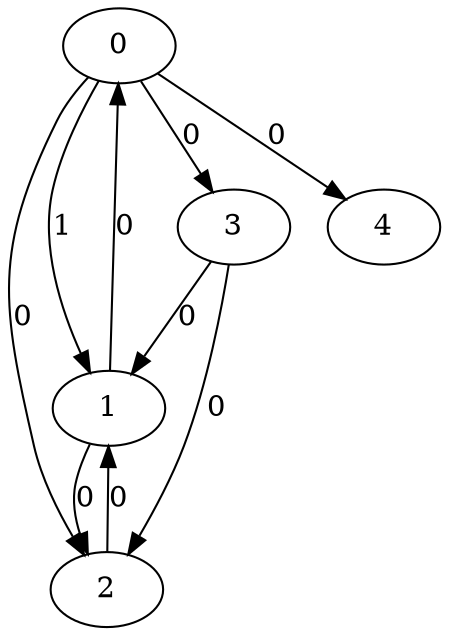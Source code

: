 // Source:1869 Canonical: -1 1 0 0 0 0 -1 0 -1 -1 -1 0 -1 -1 -1 -1 0 0 -1 -1 -1 -1 -1 -1 -1
digraph HRA_from_1869_graph_000 {
  0 -> 1 [label="1"];
  0 -> 2 [label="0"];
  0 -> 3 [label="0"];
  1 -> 0 [label="0"];
  1 -> 2 [label="0"];
  2 -> 1 [label="0"];
  3 -> 1 [label="0"];
  3 -> 2 [label="0"];
  0 -> 4 [label="0"];
}

// Source:1869 Canonical: -1 1 0 0 0 0 -1 0 -1 -1 -1 0 -1 -1 -1 -1 0 0 -1 -1 0 -1 -1 -1 -1
digraph HRA_from_1869_graph_001 {
  0 -> 1 [label="1"];
  0 -> 2 [label="0"];
  0 -> 3 [label="0"];
  1 -> 0 [label="0"];
  1 -> 2 [label="0"];
  2 -> 1 [label="0"];
  3 -> 1 [label="0"];
  3 -> 2 [label="0"];
  0 -> 4 [label="0"];
  4 -> 0 [label="0"];
}

// Source:1869 Canonical: -1 1 0 0 -1 0 -1 0 -1 0 -1 0 -1 -1 -1 -1 0 0 -1 -1 -1 -1 -1 -1 -1
digraph HRA_from_1869_graph_002 {
  0 -> 1 [label="1"];
  0 -> 2 [label="0"];
  0 -> 3 [label="0"];
  1 -> 0 [label="0"];
  1 -> 2 [label="0"];
  2 -> 1 [label="0"];
  3 -> 1 [label="0"];
  3 -> 2 [label="0"];
  1 -> 4 [label="0"];
}

// Source:1869 Canonical: -1 1 0 0 0 0 -1 0 -1 0 -1 0 -1 -1 -1 -1 0 0 -1 -1 -1 -1 -1 -1 -1
digraph HRA_from_1869_graph_003 {
  0 -> 1 [label="1"];
  0 -> 2 [label="0"];
  0 -> 3 [label="0"];
  1 -> 0 [label="0"];
  1 -> 2 [label="0"];
  2 -> 1 [label="0"];
  3 -> 1 [label="0"];
  3 -> 2 [label="0"];
  0 -> 4 [label="0"];
  1 -> 4 [label="0"];
}

// Source:1869 Canonical: -1 1 0 0 -1 0 -1 0 -1 0 -1 0 -1 -1 -1 -1 0 0 -1 -1 0 -1 -1 -1 -1
digraph HRA_from_1869_graph_004 {
  0 -> 1 [label="1"];
  0 -> 2 [label="0"];
  0 -> 3 [label="0"];
  1 -> 0 [label="0"];
  1 -> 2 [label="0"];
  2 -> 1 [label="0"];
  3 -> 1 [label="0"];
  3 -> 2 [label="0"];
  4 -> 0 [label="0"];
  1 -> 4 [label="0"];
}

// Source:1869 Canonical: -1 1 0 0 0 0 -1 0 -1 0 -1 0 -1 -1 -1 -1 0 0 -1 -1 0 -1 -1 -1 -1
digraph HRA_from_1869_graph_005 {
  0 -> 1 [label="1"];
  0 -> 2 [label="0"];
  0 -> 3 [label="0"];
  1 -> 0 [label="0"];
  1 -> 2 [label="0"];
  2 -> 1 [label="0"];
  3 -> 1 [label="0"];
  3 -> 2 [label="0"];
  0 -> 4 [label="0"];
  4 -> 0 [label="0"];
  1 -> 4 [label="0"];
}

// Source:1869 Canonical: -1 1 0 0 0 0 -1 0 -1 -1 -1 0 -1 -1 -1 -1 0 0 -1 -1 -1 0 -1 -1 -1
digraph HRA_from_1869_graph_006 {
  0 -> 1 [label="1"];
  0 -> 2 [label="0"];
  0 -> 3 [label="0"];
  1 -> 0 [label="0"];
  1 -> 2 [label="0"];
  2 -> 1 [label="0"];
  3 -> 1 [label="0"];
  3 -> 2 [label="0"];
  0 -> 4 [label="0"];
  4 -> 1 [label="0"];
}

// Source:1869 Canonical: -1 1 0 0 0 0 -1 0 -1 -1 -1 0 -1 -1 -1 -1 0 0 -1 -1 0 0 -1 -1 -1
digraph HRA_from_1869_graph_007 {
  0 -> 1 [label="1"];
  0 -> 2 [label="0"];
  0 -> 3 [label="0"];
  1 -> 0 [label="0"];
  1 -> 2 [label="0"];
  2 -> 1 [label="0"];
  3 -> 1 [label="0"];
  3 -> 2 [label="0"];
  0 -> 4 [label="0"];
  4 -> 0 [label="0"];
  4 -> 1 [label="0"];
}

// Source:1869 Canonical: -1 1 0 0 -1 0 -1 0 -1 0 -1 0 -1 -1 -1 -1 0 0 -1 -1 -1 0 -1 -1 -1
digraph HRA_from_1869_graph_008 {
  0 -> 1 [label="1"];
  0 -> 2 [label="0"];
  0 -> 3 [label="0"];
  1 -> 0 [label="0"];
  1 -> 2 [label="0"];
  2 -> 1 [label="0"];
  3 -> 1 [label="0"];
  3 -> 2 [label="0"];
  1 -> 4 [label="0"];
  4 -> 1 [label="0"];
}

// Source:1869 Canonical: -1 1 0 0 0 0 -1 0 -1 0 -1 0 -1 -1 -1 -1 0 0 -1 -1 -1 0 -1 -1 -1
digraph HRA_from_1869_graph_009 {
  0 -> 1 [label="1"];
  0 -> 2 [label="0"];
  0 -> 3 [label="0"];
  1 -> 0 [label="0"];
  1 -> 2 [label="0"];
  2 -> 1 [label="0"];
  3 -> 1 [label="0"];
  3 -> 2 [label="0"];
  0 -> 4 [label="0"];
  1 -> 4 [label="0"];
  4 -> 1 [label="0"];
}

// Source:1869 Canonical: -1 1 0 0 -1 0 -1 0 -1 0 -1 0 -1 -1 -1 -1 0 0 -1 -1 0 0 -1 -1 -1
digraph HRA_from_1869_graph_010 {
  0 -> 1 [label="1"];
  0 -> 2 [label="0"];
  0 -> 3 [label="0"];
  1 -> 0 [label="0"];
  1 -> 2 [label="0"];
  2 -> 1 [label="0"];
  3 -> 1 [label="0"];
  3 -> 2 [label="0"];
  4 -> 0 [label="0"];
  1 -> 4 [label="0"];
  4 -> 1 [label="0"];
}

// Source:1869 Canonical: -1 1 0 0 0 0 -1 0 -1 0 -1 0 -1 -1 -1 -1 0 0 -1 -1 0 0 -1 -1 -1
digraph HRA_from_1869_graph_011 {
  0 -> 1 [label="1"];
  0 -> 2 [label="0"];
  0 -> 3 [label="0"];
  1 -> 0 [label="0"];
  1 -> 2 [label="0"];
  2 -> 1 [label="0"];
  3 -> 1 [label="0"];
  3 -> 2 [label="0"];
  0 -> 4 [label="0"];
  4 -> 0 [label="0"];
  1 -> 4 [label="0"];
  4 -> 1 [label="0"];
}

// Source:1869 Canonical: -1 1 0 0 -1 0 -1 0 -1 -1 -1 0 -1 -1 0 -1 0 0 -1 -1 -1 -1 -1 -1 -1
digraph HRA_from_1869_graph_012 {
  0 -> 1 [label="1"];
  0 -> 2 [label="0"];
  0 -> 3 [label="0"];
  1 -> 0 [label="0"];
  1 -> 2 [label="0"];
  2 -> 1 [label="0"];
  3 -> 1 [label="0"];
  3 -> 2 [label="0"];
  2 -> 4 [label="0"];
}

// Source:1869 Canonical: -1 1 0 0 0 0 -1 0 -1 -1 -1 0 -1 -1 0 -1 0 0 -1 -1 -1 -1 -1 -1 -1
digraph HRA_from_1869_graph_013 {
  0 -> 1 [label="1"];
  0 -> 2 [label="0"];
  0 -> 3 [label="0"];
  1 -> 0 [label="0"];
  1 -> 2 [label="0"];
  2 -> 1 [label="0"];
  3 -> 1 [label="0"];
  3 -> 2 [label="0"];
  0 -> 4 [label="0"];
  2 -> 4 [label="0"];
}

// Source:1869 Canonical: -1 1 0 0 -1 0 -1 0 -1 -1 -1 0 -1 -1 0 -1 0 0 -1 -1 0 -1 -1 -1 -1
digraph HRA_from_1869_graph_014 {
  0 -> 1 [label="1"];
  0 -> 2 [label="0"];
  0 -> 3 [label="0"];
  1 -> 0 [label="0"];
  1 -> 2 [label="0"];
  2 -> 1 [label="0"];
  3 -> 1 [label="0"];
  3 -> 2 [label="0"];
  4 -> 0 [label="0"];
  2 -> 4 [label="0"];
}

// Source:1869 Canonical: -1 1 0 0 0 0 -1 0 -1 -1 -1 0 -1 -1 0 -1 0 0 -1 -1 0 -1 -1 -1 -1
digraph HRA_from_1869_graph_015 {
  0 -> 1 [label="1"];
  0 -> 2 [label="0"];
  0 -> 3 [label="0"];
  1 -> 0 [label="0"];
  1 -> 2 [label="0"];
  2 -> 1 [label="0"];
  3 -> 1 [label="0"];
  3 -> 2 [label="0"];
  0 -> 4 [label="0"];
  4 -> 0 [label="0"];
  2 -> 4 [label="0"];
}

// Source:1869 Canonical: -1 1 0 0 -1 0 -1 0 -1 0 -1 0 -1 -1 0 -1 0 0 -1 -1 -1 -1 -1 -1 -1
digraph HRA_from_1869_graph_016 {
  0 -> 1 [label="1"];
  0 -> 2 [label="0"];
  0 -> 3 [label="0"];
  1 -> 0 [label="0"];
  1 -> 2 [label="0"];
  2 -> 1 [label="0"];
  3 -> 1 [label="0"];
  3 -> 2 [label="0"];
  1 -> 4 [label="0"];
  2 -> 4 [label="0"];
}

// Source:1869 Canonical: -1 1 0 0 0 0 -1 0 -1 0 -1 0 -1 -1 0 -1 0 0 -1 -1 -1 -1 -1 -1 -1
digraph HRA_from_1869_graph_017 {
  0 -> 1 [label="1"];
  0 -> 2 [label="0"];
  0 -> 3 [label="0"];
  1 -> 0 [label="0"];
  1 -> 2 [label="0"];
  2 -> 1 [label="0"];
  3 -> 1 [label="0"];
  3 -> 2 [label="0"];
  0 -> 4 [label="0"];
  1 -> 4 [label="0"];
  2 -> 4 [label="0"];
}

// Source:1869 Canonical: -1 1 0 0 -1 0 -1 0 -1 0 -1 0 -1 -1 0 -1 0 0 -1 -1 0 -1 -1 -1 -1
digraph HRA_from_1869_graph_018 {
  0 -> 1 [label="1"];
  0 -> 2 [label="0"];
  0 -> 3 [label="0"];
  1 -> 0 [label="0"];
  1 -> 2 [label="0"];
  2 -> 1 [label="0"];
  3 -> 1 [label="0"];
  3 -> 2 [label="0"];
  4 -> 0 [label="0"];
  1 -> 4 [label="0"];
  2 -> 4 [label="0"];
}

// Source:1869 Canonical: -1 1 0 0 0 0 -1 0 -1 0 -1 0 -1 -1 0 -1 0 0 -1 -1 0 -1 -1 -1 -1
digraph HRA_from_1869_graph_019 {
  0 -> 1 [label="1"];
  0 -> 2 [label="0"];
  0 -> 3 [label="0"];
  1 -> 0 [label="0"];
  1 -> 2 [label="0"];
  2 -> 1 [label="0"];
  3 -> 1 [label="0"];
  3 -> 2 [label="0"];
  0 -> 4 [label="0"];
  4 -> 0 [label="0"];
  1 -> 4 [label="0"];
  2 -> 4 [label="0"];
}

// Source:1869 Canonical: -1 1 0 0 -1 0 -1 0 -1 -1 -1 0 -1 -1 0 -1 0 0 -1 -1 -1 0 -1 -1 -1
digraph HRA_from_1869_graph_020 {
  0 -> 1 [label="1"];
  0 -> 2 [label="0"];
  0 -> 3 [label="0"];
  1 -> 0 [label="0"];
  1 -> 2 [label="0"];
  2 -> 1 [label="0"];
  3 -> 1 [label="0"];
  3 -> 2 [label="0"];
  4 -> 1 [label="0"];
  2 -> 4 [label="0"];
}

// Source:1869 Canonical: -1 1 0 0 0 0 -1 0 -1 -1 -1 0 -1 -1 0 -1 0 0 -1 -1 -1 0 -1 -1 -1
digraph HRA_from_1869_graph_021 {
  0 -> 1 [label="1"];
  0 -> 2 [label="0"];
  0 -> 3 [label="0"];
  1 -> 0 [label="0"];
  1 -> 2 [label="0"];
  2 -> 1 [label="0"];
  3 -> 1 [label="0"];
  3 -> 2 [label="0"];
  0 -> 4 [label="0"];
  4 -> 1 [label="0"];
  2 -> 4 [label="0"];
}

// Source:1869 Canonical: -1 1 0 0 -1 0 -1 0 -1 -1 -1 0 -1 -1 0 -1 0 0 -1 -1 0 0 -1 -1 -1
digraph HRA_from_1869_graph_022 {
  0 -> 1 [label="1"];
  0 -> 2 [label="0"];
  0 -> 3 [label="0"];
  1 -> 0 [label="0"];
  1 -> 2 [label="0"];
  2 -> 1 [label="0"];
  3 -> 1 [label="0"];
  3 -> 2 [label="0"];
  4 -> 0 [label="0"];
  4 -> 1 [label="0"];
  2 -> 4 [label="0"];
}

// Source:1869 Canonical: -1 1 0 0 0 0 -1 0 -1 -1 -1 0 -1 -1 0 -1 0 0 -1 -1 0 0 -1 -1 -1
digraph HRA_from_1869_graph_023 {
  0 -> 1 [label="1"];
  0 -> 2 [label="0"];
  0 -> 3 [label="0"];
  1 -> 0 [label="0"];
  1 -> 2 [label="0"];
  2 -> 1 [label="0"];
  3 -> 1 [label="0"];
  3 -> 2 [label="0"];
  0 -> 4 [label="0"];
  4 -> 0 [label="0"];
  4 -> 1 [label="0"];
  2 -> 4 [label="0"];
}

// Source:1869 Canonical: -1 1 0 0 -1 0 -1 0 -1 0 -1 0 -1 -1 0 -1 0 0 -1 -1 -1 0 -1 -1 -1
digraph HRA_from_1869_graph_024 {
  0 -> 1 [label="1"];
  0 -> 2 [label="0"];
  0 -> 3 [label="0"];
  1 -> 0 [label="0"];
  1 -> 2 [label="0"];
  2 -> 1 [label="0"];
  3 -> 1 [label="0"];
  3 -> 2 [label="0"];
  1 -> 4 [label="0"];
  4 -> 1 [label="0"];
  2 -> 4 [label="0"];
}

// Source:1869 Canonical: -1 1 0 0 0 0 -1 0 -1 0 -1 0 -1 -1 0 -1 0 0 -1 -1 -1 0 -1 -1 -1
digraph HRA_from_1869_graph_025 {
  0 -> 1 [label="1"];
  0 -> 2 [label="0"];
  0 -> 3 [label="0"];
  1 -> 0 [label="0"];
  1 -> 2 [label="0"];
  2 -> 1 [label="0"];
  3 -> 1 [label="0"];
  3 -> 2 [label="0"];
  0 -> 4 [label="0"];
  1 -> 4 [label="0"];
  4 -> 1 [label="0"];
  2 -> 4 [label="0"];
}

// Source:1869 Canonical: -1 1 0 0 -1 0 -1 0 -1 0 -1 0 -1 -1 0 -1 0 0 -1 -1 0 0 -1 -1 -1
digraph HRA_from_1869_graph_026 {
  0 -> 1 [label="1"];
  0 -> 2 [label="0"];
  0 -> 3 [label="0"];
  1 -> 0 [label="0"];
  1 -> 2 [label="0"];
  2 -> 1 [label="0"];
  3 -> 1 [label="0"];
  3 -> 2 [label="0"];
  4 -> 0 [label="0"];
  1 -> 4 [label="0"];
  4 -> 1 [label="0"];
  2 -> 4 [label="0"];
}

// Source:1869 Canonical: -1 1 0 0 0 0 -1 0 -1 0 -1 0 -1 -1 0 -1 0 0 -1 -1 0 0 -1 -1 -1
digraph HRA_from_1869_graph_027 {
  0 -> 1 [label="1"];
  0 -> 2 [label="0"];
  0 -> 3 [label="0"];
  1 -> 0 [label="0"];
  1 -> 2 [label="0"];
  2 -> 1 [label="0"];
  3 -> 1 [label="0"];
  3 -> 2 [label="0"];
  0 -> 4 [label="0"];
  4 -> 0 [label="0"];
  1 -> 4 [label="0"];
  4 -> 1 [label="0"];
  2 -> 4 [label="0"];
}

// Source:1869 Canonical: -1 1 0 0 0 0 -1 0 -1 -1 -1 0 -1 -1 -1 -1 0 0 -1 -1 -1 -1 0 -1 -1
digraph HRA_from_1869_graph_028 {
  0 -> 1 [label="1"];
  0 -> 2 [label="0"];
  0 -> 3 [label="0"];
  1 -> 0 [label="0"];
  1 -> 2 [label="0"];
  2 -> 1 [label="0"];
  3 -> 1 [label="0"];
  3 -> 2 [label="0"];
  0 -> 4 [label="0"];
  4 -> 2 [label="0"];
}

// Source:1869 Canonical: -1 1 0 0 0 0 -1 0 -1 -1 -1 0 -1 -1 -1 -1 0 0 -1 -1 0 -1 0 -1 -1
digraph HRA_from_1869_graph_029 {
  0 -> 1 [label="1"];
  0 -> 2 [label="0"];
  0 -> 3 [label="0"];
  1 -> 0 [label="0"];
  1 -> 2 [label="0"];
  2 -> 1 [label="0"];
  3 -> 1 [label="0"];
  3 -> 2 [label="0"];
  0 -> 4 [label="0"];
  4 -> 0 [label="0"];
  4 -> 2 [label="0"];
}

// Source:1869 Canonical: -1 1 0 0 -1 0 -1 0 -1 0 -1 0 -1 -1 -1 -1 0 0 -1 -1 -1 -1 0 -1 -1
digraph HRA_from_1869_graph_030 {
  0 -> 1 [label="1"];
  0 -> 2 [label="0"];
  0 -> 3 [label="0"];
  1 -> 0 [label="0"];
  1 -> 2 [label="0"];
  2 -> 1 [label="0"];
  3 -> 1 [label="0"];
  3 -> 2 [label="0"];
  1 -> 4 [label="0"];
  4 -> 2 [label="0"];
}

// Source:1869 Canonical: -1 1 0 0 0 0 -1 0 -1 0 -1 0 -1 -1 -1 -1 0 0 -1 -1 -1 -1 0 -1 -1
digraph HRA_from_1869_graph_031 {
  0 -> 1 [label="1"];
  0 -> 2 [label="0"];
  0 -> 3 [label="0"];
  1 -> 0 [label="0"];
  1 -> 2 [label="0"];
  2 -> 1 [label="0"];
  3 -> 1 [label="0"];
  3 -> 2 [label="0"];
  0 -> 4 [label="0"];
  1 -> 4 [label="0"];
  4 -> 2 [label="0"];
}

// Source:1869 Canonical: -1 1 0 0 -1 0 -1 0 -1 0 -1 0 -1 -1 -1 -1 0 0 -1 -1 0 -1 0 -1 -1
digraph HRA_from_1869_graph_032 {
  0 -> 1 [label="1"];
  0 -> 2 [label="0"];
  0 -> 3 [label="0"];
  1 -> 0 [label="0"];
  1 -> 2 [label="0"];
  2 -> 1 [label="0"];
  3 -> 1 [label="0"];
  3 -> 2 [label="0"];
  4 -> 0 [label="0"];
  1 -> 4 [label="0"];
  4 -> 2 [label="0"];
}

// Source:1869 Canonical: -1 1 0 0 0 0 -1 0 -1 0 -1 0 -1 -1 -1 -1 0 0 -1 -1 0 -1 0 -1 -1
digraph HRA_from_1869_graph_033 {
  0 -> 1 [label="1"];
  0 -> 2 [label="0"];
  0 -> 3 [label="0"];
  1 -> 0 [label="0"];
  1 -> 2 [label="0"];
  2 -> 1 [label="0"];
  3 -> 1 [label="0"];
  3 -> 2 [label="0"];
  0 -> 4 [label="0"];
  4 -> 0 [label="0"];
  1 -> 4 [label="0"];
  4 -> 2 [label="0"];
}

// Source:1869 Canonical: -1 1 0 0 0 0 -1 0 -1 -1 -1 0 -1 -1 -1 -1 0 0 -1 -1 -1 0 0 -1 -1
digraph HRA_from_1869_graph_034 {
  0 -> 1 [label="1"];
  0 -> 2 [label="0"];
  0 -> 3 [label="0"];
  1 -> 0 [label="0"];
  1 -> 2 [label="0"];
  2 -> 1 [label="0"];
  3 -> 1 [label="0"];
  3 -> 2 [label="0"];
  0 -> 4 [label="0"];
  4 -> 1 [label="0"];
  4 -> 2 [label="0"];
}

// Source:1869 Canonical: -1 1 0 0 0 0 -1 0 -1 -1 -1 0 -1 -1 -1 -1 0 0 -1 -1 0 0 0 -1 -1
digraph HRA_from_1869_graph_035 {
  0 -> 1 [label="1"];
  0 -> 2 [label="0"];
  0 -> 3 [label="0"];
  1 -> 0 [label="0"];
  1 -> 2 [label="0"];
  2 -> 1 [label="0"];
  3 -> 1 [label="0"];
  3 -> 2 [label="0"];
  0 -> 4 [label="0"];
  4 -> 0 [label="0"];
  4 -> 1 [label="0"];
  4 -> 2 [label="0"];
}

// Source:1869 Canonical: -1 1 0 0 -1 0 -1 0 -1 0 -1 0 -1 -1 -1 -1 0 0 -1 -1 -1 0 0 -1 -1
digraph HRA_from_1869_graph_036 {
  0 -> 1 [label="1"];
  0 -> 2 [label="0"];
  0 -> 3 [label="0"];
  1 -> 0 [label="0"];
  1 -> 2 [label="0"];
  2 -> 1 [label="0"];
  3 -> 1 [label="0"];
  3 -> 2 [label="0"];
  1 -> 4 [label="0"];
  4 -> 1 [label="0"];
  4 -> 2 [label="0"];
}

// Source:1869 Canonical: -1 1 0 0 0 0 -1 0 -1 0 -1 0 -1 -1 -1 -1 0 0 -1 -1 -1 0 0 -1 -1
digraph HRA_from_1869_graph_037 {
  0 -> 1 [label="1"];
  0 -> 2 [label="0"];
  0 -> 3 [label="0"];
  1 -> 0 [label="0"];
  1 -> 2 [label="0"];
  2 -> 1 [label="0"];
  3 -> 1 [label="0"];
  3 -> 2 [label="0"];
  0 -> 4 [label="0"];
  1 -> 4 [label="0"];
  4 -> 1 [label="0"];
  4 -> 2 [label="0"];
}

// Source:1869 Canonical: -1 1 0 0 -1 0 -1 0 -1 0 -1 0 -1 -1 -1 -1 0 0 -1 -1 0 0 0 -1 -1
digraph HRA_from_1869_graph_038 {
  0 -> 1 [label="1"];
  0 -> 2 [label="0"];
  0 -> 3 [label="0"];
  1 -> 0 [label="0"];
  1 -> 2 [label="0"];
  2 -> 1 [label="0"];
  3 -> 1 [label="0"];
  3 -> 2 [label="0"];
  4 -> 0 [label="0"];
  1 -> 4 [label="0"];
  4 -> 1 [label="0"];
  4 -> 2 [label="0"];
}

// Source:1869 Canonical: -1 1 0 0 0 0 -1 0 -1 0 -1 0 -1 -1 -1 -1 0 0 -1 -1 0 0 0 -1 -1
digraph HRA_from_1869_graph_039 {
  0 -> 1 [label="1"];
  0 -> 2 [label="0"];
  0 -> 3 [label="0"];
  1 -> 0 [label="0"];
  1 -> 2 [label="0"];
  2 -> 1 [label="0"];
  3 -> 1 [label="0"];
  3 -> 2 [label="0"];
  0 -> 4 [label="0"];
  4 -> 0 [label="0"];
  1 -> 4 [label="0"];
  4 -> 1 [label="0"];
  4 -> 2 [label="0"];
}

// Source:1869 Canonical: -1 1 0 0 -1 0 -1 0 -1 -1 -1 0 -1 -1 0 -1 0 0 -1 -1 -1 -1 0 -1 -1
digraph HRA_from_1869_graph_040 {
  0 -> 1 [label="1"];
  0 -> 2 [label="0"];
  0 -> 3 [label="0"];
  1 -> 0 [label="0"];
  1 -> 2 [label="0"];
  2 -> 1 [label="0"];
  3 -> 1 [label="0"];
  3 -> 2 [label="0"];
  2 -> 4 [label="0"];
  4 -> 2 [label="0"];
}

// Source:1869 Canonical: -1 1 0 0 0 0 -1 0 -1 -1 -1 0 -1 -1 0 -1 0 0 -1 -1 -1 -1 0 -1 -1
digraph HRA_from_1869_graph_041 {
  0 -> 1 [label="1"];
  0 -> 2 [label="0"];
  0 -> 3 [label="0"];
  1 -> 0 [label="0"];
  1 -> 2 [label="0"];
  2 -> 1 [label="0"];
  3 -> 1 [label="0"];
  3 -> 2 [label="0"];
  0 -> 4 [label="0"];
  2 -> 4 [label="0"];
  4 -> 2 [label="0"];
}

// Source:1869 Canonical: -1 1 0 0 -1 0 -1 0 -1 -1 -1 0 -1 -1 0 -1 0 0 -1 -1 0 -1 0 -1 -1
digraph HRA_from_1869_graph_042 {
  0 -> 1 [label="1"];
  0 -> 2 [label="0"];
  0 -> 3 [label="0"];
  1 -> 0 [label="0"];
  1 -> 2 [label="0"];
  2 -> 1 [label="0"];
  3 -> 1 [label="0"];
  3 -> 2 [label="0"];
  4 -> 0 [label="0"];
  2 -> 4 [label="0"];
  4 -> 2 [label="0"];
}

// Source:1869 Canonical: -1 1 0 0 0 0 -1 0 -1 -1 -1 0 -1 -1 0 -1 0 0 -1 -1 0 -1 0 -1 -1
digraph HRA_from_1869_graph_043 {
  0 -> 1 [label="1"];
  0 -> 2 [label="0"];
  0 -> 3 [label="0"];
  1 -> 0 [label="0"];
  1 -> 2 [label="0"];
  2 -> 1 [label="0"];
  3 -> 1 [label="0"];
  3 -> 2 [label="0"];
  0 -> 4 [label="0"];
  4 -> 0 [label="0"];
  2 -> 4 [label="0"];
  4 -> 2 [label="0"];
}

// Source:1869 Canonical: -1 1 0 0 -1 0 -1 0 -1 0 -1 0 -1 -1 0 -1 0 0 -1 -1 -1 -1 0 -1 -1
digraph HRA_from_1869_graph_044 {
  0 -> 1 [label="1"];
  0 -> 2 [label="0"];
  0 -> 3 [label="0"];
  1 -> 0 [label="0"];
  1 -> 2 [label="0"];
  2 -> 1 [label="0"];
  3 -> 1 [label="0"];
  3 -> 2 [label="0"];
  1 -> 4 [label="0"];
  2 -> 4 [label="0"];
  4 -> 2 [label="0"];
}

// Source:1869 Canonical: -1 1 0 0 0 0 -1 0 -1 0 -1 0 -1 -1 0 -1 0 0 -1 -1 -1 -1 0 -1 -1
digraph HRA_from_1869_graph_045 {
  0 -> 1 [label="1"];
  0 -> 2 [label="0"];
  0 -> 3 [label="0"];
  1 -> 0 [label="0"];
  1 -> 2 [label="0"];
  2 -> 1 [label="0"];
  3 -> 1 [label="0"];
  3 -> 2 [label="0"];
  0 -> 4 [label="0"];
  1 -> 4 [label="0"];
  2 -> 4 [label="0"];
  4 -> 2 [label="0"];
}

// Source:1869 Canonical: -1 1 0 0 -1 0 -1 0 -1 0 -1 0 -1 -1 0 -1 0 0 -1 -1 0 -1 0 -1 -1
digraph HRA_from_1869_graph_046 {
  0 -> 1 [label="1"];
  0 -> 2 [label="0"];
  0 -> 3 [label="0"];
  1 -> 0 [label="0"];
  1 -> 2 [label="0"];
  2 -> 1 [label="0"];
  3 -> 1 [label="0"];
  3 -> 2 [label="0"];
  4 -> 0 [label="0"];
  1 -> 4 [label="0"];
  2 -> 4 [label="0"];
  4 -> 2 [label="0"];
}

// Source:1869 Canonical: -1 1 0 0 0 0 -1 0 -1 0 -1 0 -1 -1 0 -1 0 0 -1 -1 0 -1 0 -1 -1
digraph HRA_from_1869_graph_047 {
  0 -> 1 [label="1"];
  0 -> 2 [label="0"];
  0 -> 3 [label="0"];
  1 -> 0 [label="0"];
  1 -> 2 [label="0"];
  2 -> 1 [label="0"];
  3 -> 1 [label="0"];
  3 -> 2 [label="0"];
  0 -> 4 [label="0"];
  4 -> 0 [label="0"];
  1 -> 4 [label="0"];
  2 -> 4 [label="0"];
  4 -> 2 [label="0"];
}

// Source:1869 Canonical: -1 1 0 0 -1 0 -1 0 -1 -1 -1 0 -1 -1 0 -1 0 0 -1 -1 -1 0 0 -1 -1
digraph HRA_from_1869_graph_048 {
  0 -> 1 [label="1"];
  0 -> 2 [label="0"];
  0 -> 3 [label="0"];
  1 -> 0 [label="0"];
  1 -> 2 [label="0"];
  2 -> 1 [label="0"];
  3 -> 1 [label="0"];
  3 -> 2 [label="0"];
  4 -> 1 [label="0"];
  2 -> 4 [label="0"];
  4 -> 2 [label="0"];
}

// Source:1869 Canonical: -1 1 0 0 0 0 -1 0 -1 -1 -1 0 -1 -1 0 -1 0 0 -1 -1 -1 0 0 -1 -1
digraph HRA_from_1869_graph_049 {
  0 -> 1 [label="1"];
  0 -> 2 [label="0"];
  0 -> 3 [label="0"];
  1 -> 0 [label="0"];
  1 -> 2 [label="0"];
  2 -> 1 [label="0"];
  3 -> 1 [label="0"];
  3 -> 2 [label="0"];
  0 -> 4 [label="0"];
  4 -> 1 [label="0"];
  2 -> 4 [label="0"];
  4 -> 2 [label="0"];
}

// Source:1869 Canonical: -1 1 0 0 -1 0 -1 0 -1 -1 -1 0 -1 -1 0 -1 0 0 -1 -1 0 0 0 -1 -1
digraph HRA_from_1869_graph_050 {
  0 -> 1 [label="1"];
  0 -> 2 [label="0"];
  0 -> 3 [label="0"];
  1 -> 0 [label="0"];
  1 -> 2 [label="0"];
  2 -> 1 [label="0"];
  3 -> 1 [label="0"];
  3 -> 2 [label="0"];
  4 -> 0 [label="0"];
  4 -> 1 [label="0"];
  2 -> 4 [label="0"];
  4 -> 2 [label="0"];
}

// Source:1869 Canonical: -1 1 0 0 0 0 -1 0 -1 -1 -1 0 -1 -1 0 -1 0 0 -1 -1 0 0 0 -1 -1
digraph HRA_from_1869_graph_051 {
  0 -> 1 [label="1"];
  0 -> 2 [label="0"];
  0 -> 3 [label="0"];
  1 -> 0 [label="0"];
  1 -> 2 [label="0"];
  2 -> 1 [label="0"];
  3 -> 1 [label="0"];
  3 -> 2 [label="0"];
  0 -> 4 [label="0"];
  4 -> 0 [label="0"];
  4 -> 1 [label="0"];
  2 -> 4 [label="0"];
  4 -> 2 [label="0"];
}

// Source:1869 Canonical: -1 1 0 0 -1 0 -1 0 -1 0 -1 0 -1 -1 0 -1 0 0 -1 -1 -1 0 0 -1 -1
digraph HRA_from_1869_graph_052 {
  0 -> 1 [label="1"];
  0 -> 2 [label="0"];
  0 -> 3 [label="0"];
  1 -> 0 [label="0"];
  1 -> 2 [label="0"];
  2 -> 1 [label="0"];
  3 -> 1 [label="0"];
  3 -> 2 [label="0"];
  1 -> 4 [label="0"];
  4 -> 1 [label="0"];
  2 -> 4 [label="0"];
  4 -> 2 [label="0"];
}

// Source:1869 Canonical: -1 1 0 0 0 0 -1 0 -1 0 -1 0 -1 -1 0 -1 0 0 -1 -1 -1 0 0 -1 -1
digraph HRA_from_1869_graph_053 {
  0 -> 1 [label="1"];
  0 -> 2 [label="0"];
  0 -> 3 [label="0"];
  1 -> 0 [label="0"];
  1 -> 2 [label="0"];
  2 -> 1 [label="0"];
  3 -> 1 [label="0"];
  3 -> 2 [label="0"];
  0 -> 4 [label="0"];
  1 -> 4 [label="0"];
  4 -> 1 [label="0"];
  2 -> 4 [label="0"];
  4 -> 2 [label="0"];
}

// Source:1869 Canonical: -1 1 0 0 -1 0 -1 0 -1 0 -1 0 -1 -1 0 -1 0 0 -1 -1 0 0 0 -1 -1
digraph HRA_from_1869_graph_054 {
  0 -> 1 [label="1"];
  0 -> 2 [label="0"];
  0 -> 3 [label="0"];
  1 -> 0 [label="0"];
  1 -> 2 [label="0"];
  2 -> 1 [label="0"];
  3 -> 1 [label="0"];
  3 -> 2 [label="0"];
  4 -> 0 [label="0"];
  1 -> 4 [label="0"];
  4 -> 1 [label="0"];
  2 -> 4 [label="0"];
  4 -> 2 [label="0"];
}

// Source:1869 Canonical: -1 1 0 0 0 0 -1 0 -1 0 -1 0 -1 -1 0 -1 0 0 -1 -1 0 0 0 -1 -1
digraph HRA_from_1869_graph_055 {
  0 -> 1 [label="1"];
  0 -> 2 [label="0"];
  0 -> 3 [label="0"];
  1 -> 0 [label="0"];
  1 -> 2 [label="0"];
  2 -> 1 [label="0"];
  3 -> 1 [label="0"];
  3 -> 2 [label="0"];
  0 -> 4 [label="0"];
  4 -> 0 [label="0"];
  1 -> 4 [label="0"];
  4 -> 1 [label="0"];
  2 -> 4 [label="0"];
  4 -> 2 [label="0"];
}

// Source:1869 Canonical: -1 1 0 0 -1 0 -1 0 -1 -1 -1 0 -1 -1 -1 -1 0 0 -1 0 -1 -1 -1 -1 -1
digraph HRA_from_1869_graph_056 {
  0 -> 1 [label="1"];
  0 -> 2 [label="0"];
  0 -> 3 [label="0"];
  1 -> 0 [label="0"];
  1 -> 2 [label="0"];
  2 -> 1 [label="0"];
  3 -> 1 [label="0"];
  3 -> 2 [label="0"];
  3 -> 4 [label="0"];
}

// Source:1869 Canonical: -1 1 0 0 0 0 -1 0 -1 -1 -1 0 -1 -1 -1 -1 0 0 -1 0 -1 -1 -1 -1 -1
digraph HRA_from_1869_graph_057 {
  0 -> 1 [label="1"];
  0 -> 2 [label="0"];
  0 -> 3 [label="0"];
  1 -> 0 [label="0"];
  1 -> 2 [label="0"];
  2 -> 1 [label="0"];
  3 -> 1 [label="0"];
  3 -> 2 [label="0"];
  0 -> 4 [label="0"];
  3 -> 4 [label="0"];
}

// Source:1869 Canonical: -1 1 0 0 -1 0 -1 0 -1 -1 -1 0 -1 -1 -1 -1 0 0 -1 0 0 -1 -1 -1 -1
digraph HRA_from_1869_graph_058 {
  0 -> 1 [label="1"];
  0 -> 2 [label="0"];
  0 -> 3 [label="0"];
  1 -> 0 [label="0"];
  1 -> 2 [label="0"];
  2 -> 1 [label="0"];
  3 -> 1 [label="0"];
  3 -> 2 [label="0"];
  4 -> 0 [label="0"];
  3 -> 4 [label="0"];
}

// Source:1869 Canonical: -1 1 0 0 0 0 -1 0 -1 -1 -1 0 -1 -1 -1 -1 0 0 -1 0 0 -1 -1 -1 -1
digraph HRA_from_1869_graph_059 {
  0 -> 1 [label="1"];
  0 -> 2 [label="0"];
  0 -> 3 [label="0"];
  1 -> 0 [label="0"];
  1 -> 2 [label="0"];
  2 -> 1 [label="0"];
  3 -> 1 [label="0"];
  3 -> 2 [label="0"];
  0 -> 4 [label="0"];
  4 -> 0 [label="0"];
  3 -> 4 [label="0"];
}

// Source:1869 Canonical: -1 1 0 0 -1 0 -1 0 -1 0 -1 0 -1 -1 -1 -1 0 0 -1 0 -1 -1 -1 -1 -1
digraph HRA_from_1869_graph_060 {
  0 -> 1 [label="1"];
  0 -> 2 [label="0"];
  0 -> 3 [label="0"];
  1 -> 0 [label="0"];
  1 -> 2 [label="0"];
  2 -> 1 [label="0"];
  3 -> 1 [label="0"];
  3 -> 2 [label="0"];
  1 -> 4 [label="0"];
  3 -> 4 [label="0"];
}

// Source:1869 Canonical: -1 1 0 0 0 0 -1 0 -1 0 -1 0 -1 -1 -1 -1 0 0 -1 0 -1 -1 -1 -1 -1
digraph HRA_from_1869_graph_061 {
  0 -> 1 [label="1"];
  0 -> 2 [label="0"];
  0 -> 3 [label="0"];
  1 -> 0 [label="0"];
  1 -> 2 [label="0"];
  2 -> 1 [label="0"];
  3 -> 1 [label="0"];
  3 -> 2 [label="0"];
  0 -> 4 [label="0"];
  1 -> 4 [label="0"];
  3 -> 4 [label="0"];
}

// Source:1869 Canonical: -1 1 0 0 -1 0 -1 0 -1 0 -1 0 -1 -1 -1 -1 0 0 -1 0 0 -1 -1 -1 -1
digraph HRA_from_1869_graph_062 {
  0 -> 1 [label="1"];
  0 -> 2 [label="0"];
  0 -> 3 [label="0"];
  1 -> 0 [label="0"];
  1 -> 2 [label="0"];
  2 -> 1 [label="0"];
  3 -> 1 [label="0"];
  3 -> 2 [label="0"];
  4 -> 0 [label="0"];
  1 -> 4 [label="0"];
  3 -> 4 [label="0"];
}

// Source:1869 Canonical: -1 1 0 0 0 0 -1 0 -1 0 -1 0 -1 -1 -1 -1 0 0 -1 0 0 -1 -1 -1 -1
digraph HRA_from_1869_graph_063 {
  0 -> 1 [label="1"];
  0 -> 2 [label="0"];
  0 -> 3 [label="0"];
  1 -> 0 [label="0"];
  1 -> 2 [label="0"];
  2 -> 1 [label="0"];
  3 -> 1 [label="0"];
  3 -> 2 [label="0"];
  0 -> 4 [label="0"];
  4 -> 0 [label="0"];
  1 -> 4 [label="0"];
  3 -> 4 [label="0"];
}

// Source:1869 Canonical: -1 1 0 0 -1 0 -1 0 -1 -1 -1 0 -1 -1 -1 -1 0 0 -1 0 -1 0 -1 -1 -1
digraph HRA_from_1869_graph_064 {
  0 -> 1 [label="1"];
  0 -> 2 [label="0"];
  0 -> 3 [label="0"];
  1 -> 0 [label="0"];
  1 -> 2 [label="0"];
  2 -> 1 [label="0"];
  3 -> 1 [label="0"];
  3 -> 2 [label="0"];
  4 -> 1 [label="0"];
  3 -> 4 [label="0"];
}

// Source:1869 Canonical: -1 1 0 0 0 0 -1 0 -1 -1 -1 0 -1 -1 -1 -1 0 0 -1 0 -1 0 -1 -1 -1
digraph HRA_from_1869_graph_065 {
  0 -> 1 [label="1"];
  0 -> 2 [label="0"];
  0 -> 3 [label="0"];
  1 -> 0 [label="0"];
  1 -> 2 [label="0"];
  2 -> 1 [label="0"];
  3 -> 1 [label="0"];
  3 -> 2 [label="0"];
  0 -> 4 [label="0"];
  4 -> 1 [label="0"];
  3 -> 4 [label="0"];
}

// Source:1869 Canonical: -1 1 0 0 -1 0 -1 0 -1 -1 -1 0 -1 -1 -1 -1 0 0 -1 0 0 0 -1 -1 -1
digraph HRA_from_1869_graph_066 {
  0 -> 1 [label="1"];
  0 -> 2 [label="0"];
  0 -> 3 [label="0"];
  1 -> 0 [label="0"];
  1 -> 2 [label="0"];
  2 -> 1 [label="0"];
  3 -> 1 [label="0"];
  3 -> 2 [label="0"];
  4 -> 0 [label="0"];
  4 -> 1 [label="0"];
  3 -> 4 [label="0"];
}

// Source:1869 Canonical: -1 1 0 0 0 0 -1 0 -1 -1 -1 0 -1 -1 -1 -1 0 0 -1 0 0 0 -1 -1 -1
digraph HRA_from_1869_graph_067 {
  0 -> 1 [label="1"];
  0 -> 2 [label="0"];
  0 -> 3 [label="0"];
  1 -> 0 [label="0"];
  1 -> 2 [label="0"];
  2 -> 1 [label="0"];
  3 -> 1 [label="0"];
  3 -> 2 [label="0"];
  0 -> 4 [label="0"];
  4 -> 0 [label="0"];
  4 -> 1 [label="0"];
  3 -> 4 [label="0"];
}

// Source:1869 Canonical: -1 1 0 0 -1 0 -1 0 -1 0 -1 0 -1 -1 -1 -1 0 0 -1 0 -1 0 -1 -1 -1
digraph HRA_from_1869_graph_068 {
  0 -> 1 [label="1"];
  0 -> 2 [label="0"];
  0 -> 3 [label="0"];
  1 -> 0 [label="0"];
  1 -> 2 [label="0"];
  2 -> 1 [label="0"];
  3 -> 1 [label="0"];
  3 -> 2 [label="0"];
  1 -> 4 [label="0"];
  4 -> 1 [label="0"];
  3 -> 4 [label="0"];
}

// Source:1869 Canonical: -1 1 0 0 0 0 -1 0 -1 0 -1 0 -1 -1 -1 -1 0 0 -1 0 -1 0 -1 -1 -1
digraph HRA_from_1869_graph_069 {
  0 -> 1 [label="1"];
  0 -> 2 [label="0"];
  0 -> 3 [label="0"];
  1 -> 0 [label="0"];
  1 -> 2 [label="0"];
  2 -> 1 [label="0"];
  3 -> 1 [label="0"];
  3 -> 2 [label="0"];
  0 -> 4 [label="0"];
  1 -> 4 [label="0"];
  4 -> 1 [label="0"];
  3 -> 4 [label="0"];
}

// Source:1869 Canonical: -1 1 0 0 -1 0 -1 0 -1 0 -1 0 -1 -1 -1 -1 0 0 -1 0 0 0 -1 -1 -1
digraph HRA_from_1869_graph_070 {
  0 -> 1 [label="1"];
  0 -> 2 [label="0"];
  0 -> 3 [label="0"];
  1 -> 0 [label="0"];
  1 -> 2 [label="0"];
  2 -> 1 [label="0"];
  3 -> 1 [label="0"];
  3 -> 2 [label="0"];
  4 -> 0 [label="0"];
  1 -> 4 [label="0"];
  4 -> 1 [label="0"];
  3 -> 4 [label="0"];
}

// Source:1869 Canonical: -1 1 0 0 0 0 -1 0 -1 0 -1 0 -1 -1 -1 -1 0 0 -1 0 0 0 -1 -1 -1
digraph HRA_from_1869_graph_071 {
  0 -> 1 [label="1"];
  0 -> 2 [label="0"];
  0 -> 3 [label="0"];
  1 -> 0 [label="0"];
  1 -> 2 [label="0"];
  2 -> 1 [label="0"];
  3 -> 1 [label="0"];
  3 -> 2 [label="0"];
  0 -> 4 [label="0"];
  4 -> 0 [label="0"];
  1 -> 4 [label="0"];
  4 -> 1 [label="0"];
  3 -> 4 [label="0"];
}

// Source:1869 Canonical: -1 1 0 0 -1 0 -1 0 -1 -1 -1 0 -1 -1 0 -1 0 0 -1 0 -1 -1 -1 -1 -1
digraph HRA_from_1869_graph_072 {
  0 -> 1 [label="1"];
  0 -> 2 [label="0"];
  0 -> 3 [label="0"];
  1 -> 0 [label="0"];
  1 -> 2 [label="0"];
  2 -> 1 [label="0"];
  3 -> 1 [label="0"];
  3 -> 2 [label="0"];
  2 -> 4 [label="0"];
  3 -> 4 [label="0"];
}

// Source:1869 Canonical: -1 1 0 0 0 0 -1 0 -1 -1 -1 0 -1 -1 0 -1 0 0 -1 0 -1 -1 -1 -1 -1
digraph HRA_from_1869_graph_073 {
  0 -> 1 [label="1"];
  0 -> 2 [label="0"];
  0 -> 3 [label="0"];
  1 -> 0 [label="0"];
  1 -> 2 [label="0"];
  2 -> 1 [label="0"];
  3 -> 1 [label="0"];
  3 -> 2 [label="0"];
  0 -> 4 [label="0"];
  2 -> 4 [label="0"];
  3 -> 4 [label="0"];
}

// Source:1869 Canonical: -1 1 0 0 -1 0 -1 0 -1 -1 -1 0 -1 -1 0 -1 0 0 -1 0 0 -1 -1 -1 -1
digraph HRA_from_1869_graph_074 {
  0 -> 1 [label="1"];
  0 -> 2 [label="0"];
  0 -> 3 [label="0"];
  1 -> 0 [label="0"];
  1 -> 2 [label="0"];
  2 -> 1 [label="0"];
  3 -> 1 [label="0"];
  3 -> 2 [label="0"];
  4 -> 0 [label="0"];
  2 -> 4 [label="0"];
  3 -> 4 [label="0"];
}

// Source:1869 Canonical: -1 1 0 0 0 0 -1 0 -1 -1 -1 0 -1 -1 0 -1 0 0 -1 0 0 -1 -1 -1 -1
digraph HRA_from_1869_graph_075 {
  0 -> 1 [label="1"];
  0 -> 2 [label="0"];
  0 -> 3 [label="0"];
  1 -> 0 [label="0"];
  1 -> 2 [label="0"];
  2 -> 1 [label="0"];
  3 -> 1 [label="0"];
  3 -> 2 [label="0"];
  0 -> 4 [label="0"];
  4 -> 0 [label="0"];
  2 -> 4 [label="0"];
  3 -> 4 [label="0"];
}

// Source:1869 Canonical: -1 1 0 0 -1 0 -1 0 -1 0 -1 0 -1 -1 0 -1 0 0 -1 0 -1 -1 -1 -1 -1
digraph HRA_from_1869_graph_076 {
  0 -> 1 [label="1"];
  0 -> 2 [label="0"];
  0 -> 3 [label="0"];
  1 -> 0 [label="0"];
  1 -> 2 [label="0"];
  2 -> 1 [label="0"];
  3 -> 1 [label="0"];
  3 -> 2 [label="0"];
  1 -> 4 [label="0"];
  2 -> 4 [label="0"];
  3 -> 4 [label="0"];
}

// Source:1869 Canonical: -1 1 0 0 0 0 -1 0 -1 0 -1 0 -1 -1 0 -1 0 0 -1 0 -1 -1 -1 -1 -1
digraph HRA_from_1869_graph_077 {
  0 -> 1 [label="1"];
  0 -> 2 [label="0"];
  0 -> 3 [label="0"];
  1 -> 0 [label="0"];
  1 -> 2 [label="0"];
  2 -> 1 [label="0"];
  3 -> 1 [label="0"];
  3 -> 2 [label="0"];
  0 -> 4 [label="0"];
  1 -> 4 [label="0"];
  2 -> 4 [label="0"];
  3 -> 4 [label="0"];
}

// Source:1869 Canonical: -1 1 0 0 -1 0 -1 0 -1 0 -1 0 -1 -1 0 -1 0 0 -1 0 0 -1 -1 -1 -1
digraph HRA_from_1869_graph_078 {
  0 -> 1 [label="1"];
  0 -> 2 [label="0"];
  0 -> 3 [label="0"];
  1 -> 0 [label="0"];
  1 -> 2 [label="0"];
  2 -> 1 [label="0"];
  3 -> 1 [label="0"];
  3 -> 2 [label="0"];
  4 -> 0 [label="0"];
  1 -> 4 [label="0"];
  2 -> 4 [label="0"];
  3 -> 4 [label="0"];
}

// Source:1869 Canonical: -1 1 0 0 0 0 -1 0 -1 0 -1 0 -1 -1 0 -1 0 0 -1 0 0 -1 -1 -1 -1
digraph HRA_from_1869_graph_079 {
  0 -> 1 [label="1"];
  0 -> 2 [label="0"];
  0 -> 3 [label="0"];
  1 -> 0 [label="0"];
  1 -> 2 [label="0"];
  2 -> 1 [label="0"];
  3 -> 1 [label="0"];
  3 -> 2 [label="0"];
  0 -> 4 [label="0"];
  4 -> 0 [label="0"];
  1 -> 4 [label="0"];
  2 -> 4 [label="0"];
  3 -> 4 [label="0"];
}

// Source:1869 Canonical: -1 1 0 0 -1 0 -1 0 -1 -1 -1 0 -1 -1 0 -1 0 0 -1 0 -1 0 -1 -1 -1
digraph HRA_from_1869_graph_080 {
  0 -> 1 [label="1"];
  0 -> 2 [label="0"];
  0 -> 3 [label="0"];
  1 -> 0 [label="0"];
  1 -> 2 [label="0"];
  2 -> 1 [label="0"];
  3 -> 1 [label="0"];
  3 -> 2 [label="0"];
  4 -> 1 [label="0"];
  2 -> 4 [label="0"];
  3 -> 4 [label="0"];
}

// Source:1869 Canonical: -1 1 0 0 0 0 -1 0 -1 -1 -1 0 -1 -1 0 -1 0 0 -1 0 -1 0 -1 -1 -1
digraph HRA_from_1869_graph_081 {
  0 -> 1 [label="1"];
  0 -> 2 [label="0"];
  0 -> 3 [label="0"];
  1 -> 0 [label="0"];
  1 -> 2 [label="0"];
  2 -> 1 [label="0"];
  3 -> 1 [label="0"];
  3 -> 2 [label="0"];
  0 -> 4 [label="0"];
  4 -> 1 [label="0"];
  2 -> 4 [label="0"];
  3 -> 4 [label="0"];
}

// Source:1869 Canonical: -1 1 0 0 -1 0 -1 0 -1 -1 -1 0 -1 -1 0 -1 0 0 -1 0 0 0 -1 -1 -1
digraph HRA_from_1869_graph_082 {
  0 -> 1 [label="1"];
  0 -> 2 [label="0"];
  0 -> 3 [label="0"];
  1 -> 0 [label="0"];
  1 -> 2 [label="0"];
  2 -> 1 [label="0"];
  3 -> 1 [label="0"];
  3 -> 2 [label="0"];
  4 -> 0 [label="0"];
  4 -> 1 [label="0"];
  2 -> 4 [label="0"];
  3 -> 4 [label="0"];
}

// Source:1869 Canonical: -1 1 0 0 0 0 -1 0 -1 -1 -1 0 -1 -1 0 -1 0 0 -1 0 0 0 -1 -1 -1
digraph HRA_from_1869_graph_083 {
  0 -> 1 [label="1"];
  0 -> 2 [label="0"];
  0 -> 3 [label="0"];
  1 -> 0 [label="0"];
  1 -> 2 [label="0"];
  2 -> 1 [label="0"];
  3 -> 1 [label="0"];
  3 -> 2 [label="0"];
  0 -> 4 [label="0"];
  4 -> 0 [label="0"];
  4 -> 1 [label="0"];
  2 -> 4 [label="0"];
  3 -> 4 [label="0"];
}

// Source:1869 Canonical: -1 1 0 0 -1 0 -1 0 -1 0 -1 0 -1 -1 0 -1 0 0 -1 0 -1 0 -1 -1 -1
digraph HRA_from_1869_graph_084 {
  0 -> 1 [label="1"];
  0 -> 2 [label="0"];
  0 -> 3 [label="0"];
  1 -> 0 [label="0"];
  1 -> 2 [label="0"];
  2 -> 1 [label="0"];
  3 -> 1 [label="0"];
  3 -> 2 [label="0"];
  1 -> 4 [label="0"];
  4 -> 1 [label="0"];
  2 -> 4 [label="0"];
  3 -> 4 [label="0"];
}

// Source:1869 Canonical: -1 1 0 0 0 0 -1 0 -1 0 -1 0 -1 -1 0 -1 0 0 -1 0 -1 0 -1 -1 -1
digraph HRA_from_1869_graph_085 {
  0 -> 1 [label="1"];
  0 -> 2 [label="0"];
  0 -> 3 [label="0"];
  1 -> 0 [label="0"];
  1 -> 2 [label="0"];
  2 -> 1 [label="0"];
  3 -> 1 [label="0"];
  3 -> 2 [label="0"];
  0 -> 4 [label="0"];
  1 -> 4 [label="0"];
  4 -> 1 [label="0"];
  2 -> 4 [label="0"];
  3 -> 4 [label="0"];
}

// Source:1869 Canonical: -1 1 0 0 -1 0 -1 0 -1 0 -1 0 -1 -1 0 -1 0 0 -1 0 0 0 -1 -1 -1
digraph HRA_from_1869_graph_086 {
  0 -> 1 [label="1"];
  0 -> 2 [label="0"];
  0 -> 3 [label="0"];
  1 -> 0 [label="0"];
  1 -> 2 [label="0"];
  2 -> 1 [label="0"];
  3 -> 1 [label="0"];
  3 -> 2 [label="0"];
  4 -> 0 [label="0"];
  1 -> 4 [label="0"];
  4 -> 1 [label="0"];
  2 -> 4 [label="0"];
  3 -> 4 [label="0"];
}

// Source:1869 Canonical: -1 1 0 0 0 0 -1 0 -1 0 -1 0 -1 -1 0 -1 0 0 -1 0 0 0 -1 -1 -1
digraph HRA_from_1869_graph_087 {
  0 -> 1 [label="1"];
  0 -> 2 [label="0"];
  0 -> 3 [label="0"];
  1 -> 0 [label="0"];
  1 -> 2 [label="0"];
  2 -> 1 [label="0"];
  3 -> 1 [label="0"];
  3 -> 2 [label="0"];
  0 -> 4 [label="0"];
  4 -> 0 [label="0"];
  1 -> 4 [label="0"];
  4 -> 1 [label="0"];
  2 -> 4 [label="0"];
  3 -> 4 [label="0"];
}

// Source:1869 Canonical: -1 1 0 0 -1 0 -1 0 -1 -1 -1 0 -1 -1 -1 -1 0 0 -1 0 -1 -1 0 -1 -1
digraph HRA_from_1869_graph_088 {
  0 -> 1 [label="1"];
  0 -> 2 [label="0"];
  0 -> 3 [label="0"];
  1 -> 0 [label="0"];
  1 -> 2 [label="0"];
  2 -> 1 [label="0"];
  3 -> 1 [label="0"];
  3 -> 2 [label="0"];
  4 -> 2 [label="0"];
  3 -> 4 [label="0"];
}

// Source:1869 Canonical: -1 1 0 0 0 0 -1 0 -1 -1 -1 0 -1 -1 -1 -1 0 0 -1 0 -1 -1 0 -1 -1
digraph HRA_from_1869_graph_089 {
  0 -> 1 [label="1"];
  0 -> 2 [label="0"];
  0 -> 3 [label="0"];
  1 -> 0 [label="0"];
  1 -> 2 [label="0"];
  2 -> 1 [label="0"];
  3 -> 1 [label="0"];
  3 -> 2 [label="0"];
  0 -> 4 [label="0"];
  4 -> 2 [label="0"];
  3 -> 4 [label="0"];
}

// Source:1869 Canonical: -1 1 0 0 -1 0 -1 0 -1 -1 -1 0 -1 -1 -1 -1 0 0 -1 0 0 -1 0 -1 -1
digraph HRA_from_1869_graph_090 {
  0 -> 1 [label="1"];
  0 -> 2 [label="0"];
  0 -> 3 [label="0"];
  1 -> 0 [label="0"];
  1 -> 2 [label="0"];
  2 -> 1 [label="0"];
  3 -> 1 [label="0"];
  3 -> 2 [label="0"];
  4 -> 0 [label="0"];
  4 -> 2 [label="0"];
  3 -> 4 [label="0"];
}

// Source:1869 Canonical: -1 1 0 0 0 0 -1 0 -1 -1 -1 0 -1 -1 -1 -1 0 0 -1 0 0 -1 0 -1 -1
digraph HRA_from_1869_graph_091 {
  0 -> 1 [label="1"];
  0 -> 2 [label="0"];
  0 -> 3 [label="0"];
  1 -> 0 [label="0"];
  1 -> 2 [label="0"];
  2 -> 1 [label="0"];
  3 -> 1 [label="0"];
  3 -> 2 [label="0"];
  0 -> 4 [label="0"];
  4 -> 0 [label="0"];
  4 -> 2 [label="0"];
  3 -> 4 [label="0"];
}

// Source:1869 Canonical: -1 1 0 0 -1 0 -1 0 -1 0 -1 0 -1 -1 -1 -1 0 0 -1 0 -1 -1 0 -1 -1
digraph HRA_from_1869_graph_092 {
  0 -> 1 [label="1"];
  0 -> 2 [label="0"];
  0 -> 3 [label="0"];
  1 -> 0 [label="0"];
  1 -> 2 [label="0"];
  2 -> 1 [label="0"];
  3 -> 1 [label="0"];
  3 -> 2 [label="0"];
  1 -> 4 [label="0"];
  4 -> 2 [label="0"];
  3 -> 4 [label="0"];
}

// Source:1869 Canonical: -1 1 0 0 0 0 -1 0 -1 0 -1 0 -1 -1 -1 -1 0 0 -1 0 -1 -1 0 -1 -1
digraph HRA_from_1869_graph_093 {
  0 -> 1 [label="1"];
  0 -> 2 [label="0"];
  0 -> 3 [label="0"];
  1 -> 0 [label="0"];
  1 -> 2 [label="0"];
  2 -> 1 [label="0"];
  3 -> 1 [label="0"];
  3 -> 2 [label="0"];
  0 -> 4 [label="0"];
  1 -> 4 [label="0"];
  4 -> 2 [label="0"];
  3 -> 4 [label="0"];
}

// Source:1869 Canonical: -1 1 0 0 -1 0 -1 0 -1 0 -1 0 -1 -1 -1 -1 0 0 -1 0 0 -1 0 -1 -1
digraph HRA_from_1869_graph_094 {
  0 -> 1 [label="1"];
  0 -> 2 [label="0"];
  0 -> 3 [label="0"];
  1 -> 0 [label="0"];
  1 -> 2 [label="0"];
  2 -> 1 [label="0"];
  3 -> 1 [label="0"];
  3 -> 2 [label="0"];
  4 -> 0 [label="0"];
  1 -> 4 [label="0"];
  4 -> 2 [label="0"];
  3 -> 4 [label="0"];
}

// Source:1869 Canonical: -1 1 0 0 0 0 -1 0 -1 0 -1 0 -1 -1 -1 -1 0 0 -1 0 0 -1 0 -1 -1
digraph HRA_from_1869_graph_095 {
  0 -> 1 [label="1"];
  0 -> 2 [label="0"];
  0 -> 3 [label="0"];
  1 -> 0 [label="0"];
  1 -> 2 [label="0"];
  2 -> 1 [label="0"];
  3 -> 1 [label="0"];
  3 -> 2 [label="0"];
  0 -> 4 [label="0"];
  4 -> 0 [label="0"];
  1 -> 4 [label="0"];
  4 -> 2 [label="0"];
  3 -> 4 [label="0"];
}

// Source:1869 Canonical: -1 1 0 0 -1 0 -1 0 -1 -1 -1 0 -1 -1 -1 -1 0 0 -1 0 -1 0 0 -1 -1
digraph HRA_from_1869_graph_096 {
  0 -> 1 [label="1"];
  0 -> 2 [label="0"];
  0 -> 3 [label="0"];
  1 -> 0 [label="0"];
  1 -> 2 [label="0"];
  2 -> 1 [label="0"];
  3 -> 1 [label="0"];
  3 -> 2 [label="0"];
  4 -> 1 [label="0"];
  4 -> 2 [label="0"];
  3 -> 4 [label="0"];
}

// Source:1869 Canonical: -1 1 0 0 0 0 -1 0 -1 -1 -1 0 -1 -1 -1 -1 0 0 -1 0 -1 0 0 -1 -1
digraph HRA_from_1869_graph_097 {
  0 -> 1 [label="1"];
  0 -> 2 [label="0"];
  0 -> 3 [label="0"];
  1 -> 0 [label="0"];
  1 -> 2 [label="0"];
  2 -> 1 [label="0"];
  3 -> 1 [label="0"];
  3 -> 2 [label="0"];
  0 -> 4 [label="0"];
  4 -> 1 [label="0"];
  4 -> 2 [label="0"];
  3 -> 4 [label="0"];
}

// Source:1869 Canonical: -1 1 0 0 -1 0 -1 0 -1 -1 -1 0 -1 -1 -1 -1 0 0 -1 0 0 0 0 -1 -1
digraph HRA_from_1869_graph_098 {
  0 -> 1 [label="1"];
  0 -> 2 [label="0"];
  0 -> 3 [label="0"];
  1 -> 0 [label="0"];
  1 -> 2 [label="0"];
  2 -> 1 [label="0"];
  3 -> 1 [label="0"];
  3 -> 2 [label="0"];
  4 -> 0 [label="0"];
  4 -> 1 [label="0"];
  4 -> 2 [label="0"];
  3 -> 4 [label="0"];
}

// Source:1869 Canonical: -1 1 0 0 0 0 -1 0 -1 -1 -1 0 -1 -1 -1 -1 0 0 -1 0 0 0 0 -1 -1
digraph HRA_from_1869_graph_099 {
  0 -> 1 [label="1"];
  0 -> 2 [label="0"];
  0 -> 3 [label="0"];
  1 -> 0 [label="0"];
  1 -> 2 [label="0"];
  2 -> 1 [label="0"];
  3 -> 1 [label="0"];
  3 -> 2 [label="0"];
  0 -> 4 [label="0"];
  4 -> 0 [label="0"];
  4 -> 1 [label="0"];
  4 -> 2 [label="0"];
  3 -> 4 [label="0"];
}

// Source:1869 Canonical: -1 1 0 0 -1 0 -1 0 -1 0 -1 0 -1 -1 -1 -1 0 0 -1 0 -1 0 0 -1 -1
digraph HRA_from_1869_graph_100 {
  0 -> 1 [label="1"];
  0 -> 2 [label="0"];
  0 -> 3 [label="0"];
  1 -> 0 [label="0"];
  1 -> 2 [label="0"];
  2 -> 1 [label="0"];
  3 -> 1 [label="0"];
  3 -> 2 [label="0"];
  1 -> 4 [label="0"];
  4 -> 1 [label="0"];
  4 -> 2 [label="0"];
  3 -> 4 [label="0"];
}

// Source:1869 Canonical: -1 1 0 0 0 0 -1 0 -1 0 -1 0 -1 -1 -1 -1 0 0 -1 0 -1 0 0 -1 -1
digraph HRA_from_1869_graph_101 {
  0 -> 1 [label="1"];
  0 -> 2 [label="0"];
  0 -> 3 [label="0"];
  1 -> 0 [label="0"];
  1 -> 2 [label="0"];
  2 -> 1 [label="0"];
  3 -> 1 [label="0"];
  3 -> 2 [label="0"];
  0 -> 4 [label="0"];
  1 -> 4 [label="0"];
  4 -> 1 [label="0"];
  4 -> 2 [label="0"];
  3 -> 4 [label="0"];
}

// Source:1869 Canonical: -1 1 0 0 -1 0 -1 0 -1 0 -1 0 -1 -1 -1 -1 0 0 -1 0 0 0 0 -1 -1
digraph HRA_from_1869_graph_102 {
  0 -> 1 [label="1"];
  0 -> 2 [label="0"];
  0 -> 3 [label="0"];
  1 -> 0 [label="0"];
  1 -> 2 [label="0"];
  2 -> 1 [label="0"];
  3 -> 1 [label="0"];
  3 -> 2 [label="0"];
  4 -> 0 [label="0"];
  1 -> 4 [label="0"];
  4 -> 1 [label="0"];
  4 -> 2 [label="0"];
  3 -> 4 [label="0"];
}

// Source:1869 Canonical: -1 1 0 0 0 0 -1 0 -1 0 -1 0 -1 -1 -1 -1 0 0 -1 0 0 0 0 -1 -1
digraph HRA_from_1869_graph_103 {
  0 -> 1 [label="1"];
  0 -> 2 [label="0"];
  0 -> 3 [label="0"];
  1 -> 0 [label="0"];
  1 -> 2 [label="0"];
  2 -> 1 [label="0"];
  3 -> 1 [label="0"];
  3 -> 2 [label="0"];
  0 -> 4 [label="0"];
  4 -> 0 [label="0"];
  1 -> 4 [label="0"];
  4 -> 1 [label="0"];
  4 -> 2 [label="0"];
  3 -> 4 [label="0"];
}

// Source:1869 Canonical: -1 1 0 0 -1 0 -1 0 -1 -1 -1 0 -1 -1 0 -1 0 0 -1 0 -1 -1 0 -1 -1
digraph HRA_from_1869_graph_104 {
  0 -> 1 [label="1"];
  0 -> 2 [label="0"];
  0 -> 3 [label="0"];
  1 -> 0 [label="0"];
  1 -> 2 [label="0"];
  2 -> 1 [label="0"];
  3 -> 1 [label="0"];
  3 -> 2 [label="0"];
  2 -> 4 [label="0"];
  4 -> 2 [label="0"];
  3 -> 4 [label="0"];
}

// Source:1869 Canonical: -1 1 0 0 0 0 -1 0 -1 -1 -1 0 -1 -1 0 -1 0 0 -1 0 -1 -1 0 -1 -1
digraph HRA_from_1869_graph_105 {
  0 -> 1 [label="1"];
  0 -> 2 [label="0"];
  0 -> 3 [label="0"];
  1 -> 0 [label="0"];
  1 -> 2 [label="0"];
  2 -> 1 [label="0"];
  3 -> 1 [label="0"];
  3 -> 2 [label="0"];
  0 -> 4 [label="0"];
  2 -> 4 [label="0"];
  4 -> 2 [label="0"];
  3 -> 4 [label="0"];
}

// Source:1869 Canonical: -1 1 0 0 -1 0 -1 0 -1 -1 -1 0 -1 -1 0 -1 0 0 -1 0 0 -1 0 -1 -1
digraph HRA_from_1869_graph_106 {
  0 -> 1 [label="1"];
  0 -> 2 [label="0"];
  0 -> 3 [label="0"];
  1 -> 0 [label="0"];
  1 -> 2 [label="0"];
  2 -> 1 [label="0"];
  3 -> 1 [label="0"];
  3 -> 2 [label="0"];
  4 -> 0 [label="0"];
  2 -> 4 [label="0"];
  4 -> 2 [label="0"];
  3 -> 4 [label="0"];
}

// Source:1869 Canonical: -1 1 0 0 0 0 -1 0 -1 -1 -1 0 -1 -1 0 -1 0 0 -1 0 0 -1 0 -1 -1
digraph HRA_from_1869_graph_107 {
  0 -> 1 [label="1"];
  0 -> 2 [label="0"];
  0 -> 3 [label="0"];
  1 -> 0 [label="0"];
  1 -> 2 [label="0"];
  2 -> 1 [label="0"];
  3 -> 1 [label="0"];
  3 -> 2 [label="0"];
  0 -> 4 [label="0"];
  4 -> 0 [label="0"];
  2 -> 4 [label="0"];
  4 -> 2 [label="0"];
  3 -> 4 [label="0"];
}

// Source:1869 Canonical: -1 1 0 0 -1 0 -1 0 -1 0 -1 0 -1 -1 0 -1 0 0 -1 0 -1 -1 0 -1 -1
digraph HRA_from_1869_graph_108 {
  0 -> 1 [label="1"];
  0 -> 2 [label="0"];
  0 -> 3 [label="0"];
  1 -> 0 [label="0"];
  1 -> 2 [label="0"];
  2 -> 1 [label="0"];
  3 -> 1 [label="0"];
  3 -> 2 [label="0"];
  1 -> 4 [label="0"];
  2 -> 4 [label="0"];
  4 -> 2 [label="0"];
  3 -> 4 [label="0"];
}

// Source:1869 Canonical: -1 1 0 0 0 0 -1 0 -1 0 -1 0 -1 -1 0 -1 0 0 -1 0 -1 -1 0 -1 -1
digraph HRA_from_1869_graph_109 {
  0 -> 1 [label="1"];
  0 -> 2 [label="0"];
  0 -> 3 [label="0"];
  1 -> 0 [label="0"];
  1 -> 2 [label="0"];
  2 -> 1 [label="0"];
  3 -> 1 [label="0"];
  3 -> 2 [label="0"];
  0 -> 4 [label="0"];
  1 -> 4 [label="0"];
  2 -> 4 [label="0"];
  4 -> 2 [label="0"];
  3 -> 4 [label="0"];
}

// Source:1869 Canonical: -1 1 0 0 -1 0 -1 0 -1 0 -1 0 -1 -1 0 -1 0 0 -1 0 0 -1 0 -1 -1
digraph HRA_from_1869_graph_110 {
  0 -> 1 [label="1"];
  0 -> 2 [label="0"];
  0 -> 3 [label="0"];
  1 -> 0 [label="0"];
  1 -> 2 [label="0"];
  2 -> 1 [label="0"];
  3 -> 1 [label="0"];
  3 -> 2 [label="0"];
  4 -> 0 [label="0"];
  1 -> 4 [label="0"];
  2 -> 4 [label="0"];
  4 -> 2 [label="0"];
  3 -> 4 [label="0"];
}

// Source:1869 Canonical: -1 1 0 0 0 0 -1 0 -1 0 -1 0 -1 -1 0 -1 0 0 -1 0 0 -1 0 -1 -1
digraph HRA_from_1869_graph_111 {
  0 -> 1 [label="1"];
  0 -> 2 [label="0"];
  0 -> 3 [label="0"];
  1 -> 0 [label="0"];
  1 -> 2 [label="0"];
  2 -> 1 [label="0"];
  3 -> 1 [label="0"];
  3 -> 2 [label="0"];
  0 -> 4 [label="0"];
  4 -> 0 [label="0"];
  1 -> 4 [label="0"];
  2 -> 4 [label="0"];
  4 -> 2 [label="0"];
  3 -> 4 [label="0"];
}

// Source:1869 Canonical: -1 1 0 0 -1 0 -1 0 -1 -1 -1 0 -1 -1 0 -1 0 0 -1 0 -1 0 0 -1 -1
digraph HRA_from_1869_graph_112 {
  0 -> 1 [label="1"];
  0 -> 2 [label="0"];
  0 -> 3 [label="0"];
  1 -> 0 [label="0"];
  1 -> 2 [label="0"];
  2 -> 1 [label="0"];
  3 -> 1 [label="0"];
  3 -> 2 [label="0"];
  4 -> 1 [label="0"];
  2 -> 4 [label="0"];
  4 -> 2 [label="0"];
  3 -> 4 [label="0"];
}

// Source:1869 Canonical: -1 1 0 0 0 0 -1 0 -1 -1 -1 0 -1 -1 0 -1 0 0 -1 0 -1 0 0 -1 -1
digraph HRA_from_1869_graph_113 {
  0 -> 1 [label="1"];
  0 -> 2 [label="0"];
  0 -> 3 [label="0"];
  1 -> 0 [label="0"];
  1 -> 2 [label="0"];
  2 -> 1 [label="0"];
  3 -> 1 [label="0"];
  3 -> 2 [label="0"];
  0 -> 4 [label="0"];
  4 -> 1 [label="0"];
  2 -> 4 [label="0"];
  4 -> 2 [label="0"];
  3 -> 4 [label="0"];
}

// Source:1869 Canonical: -1 1 0 0 -1 0 -1 0 -1 -1 -1 0 -1 -1 0 -1 0 0 -1 0 0 0 0 -1 -1
digraph HRA_from_1869_graph_114 {
  0 -> 1 [label="1"];
  0 -> 2 [label="0"];
  0 -> 3 [label="0"];
  1 -> 0 [label="0"];
  1 -> 2 [label="0"];
  2 -> 1 [label="0"];
  3 -> 1 [label="0"];
  3 -> 2 [label="0"];
  4 -> 0 [label="0"];
  4 -> 1 [label="0"];
  2 -> 4 [label="0"];
  4 -> 2 [label="0"];
  3 -> 4 [label="0"];
}

// Source:1869 Canonical: -1 1 0 0 0 0 -1 0 -1 -1 -1 0 -1 -1 0 -1 0 0 -1 0 0 0 0 -1 -1
digraph HRA_from_1869_graph_115 {
  0 -> 1 [label="1"];
  0 -> 2 [label="0"];
  0 -> 3 [label="0"];
  1 -> 0 [label="0"];
  1 -> 2 [label="0"];
  2 -> 1 [label="0"];
  3 -> 1 [label="0"];
  3 -> 2 [label="0"];
  0 -> 4 [label="0"];
  4 -> 0 [label="0"];
  4 -> 1 [label="0"];
  2 -> 4 [label="0"];
  4 -> 2 [label="0"];
  3 -> 4 [label="0"];
}

// Source:1869 Canonical: -1 1 0 0 -1 0 -1 0 -1 0 -1 0 -1 -1 0 -1 0 0 -1 0 -1 0 0 -1 -1
digraph HRA_from_1869_graph_116 {
  0 -> 1 [label="1"];
  0 -> 2 [label="0"];
  0 -> 3 [label="0"];
  1 -> 0 [label="0"];
  1 -> 2 [label="0"];
  2 -> 1 [label="0"];
  3 -> 1 [label="0"];
  3 -> 2 [label="0"];
  1 -> 4 [label="0"];
  4 -> 1 [label="0"];
  2 -> 4 [label="0"];
  4 -> 2 [label="0"];
  3 -> 4 [label="0"];
}

// Source:1869 Canonical: -1 1 0 0 0 0 -1 0 -1 0 -1 0 -1 -1 0 -1 0 0 -1 0 -1 0 0 -1 -1
digraph HRA_from_1869_graph_117 {
  0 -> 1 [label="1"];
  0 -> 2 [label="0"];
  0 -> 3 [label="0"];
  1 -> 0 [label="0"];
  1 -> 2 [label="0"];
  2 -> 1 [label="0"];
  3 -> 1 [label="0"];
  3 -> 2 [label="0"];
  0 -> 4 [label="0"];
  1 -> 4 [label="0"];
  4 -> 1 [label="0"];
  2 -> 4 [label="0"];
  4 -> 2 [label="0"];
  3 -> 4 [label="0"];
}

// Source:1869 Canonical: -1 1 0 0 -1 0 -1 0 -1 0 -1 0 -1 -1 0 -1 0 0 -1 0 0 0 0 -1 -1
digraph HRA_from_1869_graph_118 {
  0 -> 1 [label="1"];
  0 -> 2 [label="0"];
  0 -> 3 [label="0"];
  1 -> 0 [label="0"];
  1 -> 2 [label="0"];
  2 -> 1 [label="0"];
  3 -> 1 [label="0"];
  3 -> 2 [label="0"];
  4 -> 0 [label="0"];
  1 -> 4 [label="0"];
  4 -> 1 [label="0"];
  2 -> 4 [label="0"];
  4 -> 2 [label="0"];
  3 -> 4 [label="0"];
}

// Source:1869 Canonical: -1 1 0 0 0 0 -1 0 -1 0 -1 0 -1 -1 0 -1 0 0 -1 0 0 0 0 -1 -1
digraph HRA_from_1869_graph_119 {
  0 -> 1 [label="1"];
  0 -> 2 [label="0"];
  0 -> 3 [label="0"];
  1 -> 0 [label="0"];
  1 -> 2 [label="0"];
  2 -> 1 [label="0"];
  3 -> 1 [label="0"];
  3 -> 2 [label="0"];
  0 -> 4 [label="0"];
  4 -> 0 [label="0"];
  1 -> 4 [label="0"];
  4 -> 1 [label="0"];
  2 -> 4 [label="0"];
  4 -> 2 [label="0"];
  3 -> 4 [label="0"];
}

// Source:1869 Canonical: -1 1 0 0 0 0 -1 0 -1 -1 -1 0 -1 -1 -1 -1 0 0 -1 -1 -1 -1 -1 0 -1
digraph HRA_from_1869_graph_120 {
  0 -> 1 [label="1"];
  0 -> 2 [label="0"];
  0 -> 3 [label="0"];
  1 -> 0 [label="0"];
  1 -> 2 [label="0"];
  2 -> 1 [label="0"];
  3 -> 1 [label="0"];
  3 -> 2 [label="0"];
  0 -> 4 [label="0"];
  4 -> 3 [label="0"];
}

// Source:1869 Canonical: -1 1 0 0 0 0 -1 0 -1 -1 -1 0 -1 -1 -1 -1 0 0 -1 -1 0 -1 -1 0 -1
digraph HRA_from_1869_graph_121 {
  0 -> 1 [label="1"];
  0 -> 2 [label="0"];
  0 -> 3 [label="0"];
  1 -> 0 [label="0"];
  1 -> 2 [label="0"];
  2 -> 1 [label="0"];
  3 -> 1 [label="0"];
  3 -> 2 [label="0"];
  0 -> 4 [label="0"];
  4 -> 0 [label="0"];
  4 -> 3 [label="0"];
}

// Source:1869 Canonical: -1 1 0 0 -1 0 -1 0 -1 0 -1 0 -1 -1 -1 -1 0 0 -1 -1 -1 -1 -1 0 -1
digraph HRA_from_1869_graph_122 {
  0 -> 1 [label="1"];
  0 -> 2 [label="0"];
  0 -> 3 [label="0"];
  1 -> 0 [label="0"];
  1 -> 2 [label="0"];
  2 -> 1 [label="0"];
  3 -> 1 [label="0"];
  3 -> 2 [label="0"];
  1 -> 4 [label="0"];
  4 -> 3 [label="0"];
}

// Source:1869 Canonical: -1 1 0 0 0 0 -1 0 -1 0 -1 0 -1 -1 -1 -1 0 0 -1 -1 -1 -1 -1 0 -1
digraph HRA_from_1869_graph_123 {
  0 -> 1 [label="1"];
  0 -> 2 [label="0"];
  0 -> 3 [label="0"];
  1 -> 0 [label="0"];
  1 -> 2 [label="0"];
  2 -> 1 [label="0"];
  3 -> 1 [label="0"];
  3 -> 2 [label="0"];
  0 -> 4 [label="0"];
  1 -> 4 [label="0"];
  4 -> 3 [label="0"];
}

// Source:1869 Canonical: -1 1 0 0 -1 0 -1 0 -1 0 -1 0 -1 -1 -1 -1 0 0 -1 -1 0 -1 -1 0 -1
digraph HRA_from_1869_graph_124 {
  0 -> 1 [label="1"];
  0 -> 2 [label="0"];
  0 -> 3 [label="0"];
  1 -> 0 [label="0"];
  1 -> 2 [label="0"];
  2 -> 1 [label="0"];
  3 -> 1 [label="0"];
  3 -> 2 [label="0"];
  4 -> 0 [label="0"];
  1 -> 4 [label="0"];
  4 -> 3 [label="0"];
}

// Source:1869 Canonical: -1 1 0 0 0 0 -1 0 -1 0 -1 0 -1 -1 -1 -1 0 0 -1 -1 0 -1 -1 0 -1
digraph HRA_from_1869_graph_125 {
  0 -> 1 [label="1"];
  0 -> 2 [label="0"];
  0 -> 3 [label="0"];
  1 -> 0 [label="0"];
  1 -> 2 [label="0"];
  2 -> 1 [label="0"];
  3 -> 1 [label="0"];
  3 -> 2 [label="0"];
  0 -> 4 [label="0"];
  4 -> 0 [label="0"];
  1 -> 4 [label="0"];
  4 -> 3 [label="0"];
}

// Source:1869 Canonical: -1 1 0 0 0 0 -1 0 -1 -1 -1 0 -1 -1 -1 -1 0 0 -1 -1 -1 0 -1 0 -1
digraph HRA_from_1869_graph_126 {
  0 -> 1 [label="1"];
  0 -> 2 [label="0"];
  0 -> 3 [label="0"];
  1 -> 0 [label="0"];
  1 -> 2 [label="0"];
  2 -> 1 [label="0"];
  3 -> 1 [label="0"];
  3 -> 2 [label="0"];
  0 -> 4 [label="0"];
  4 -> 1 [label="0"];
  4 -> 3 [label="0"];
}

// Source:1869 Canonical: -1 1 0 0 0 0 -1 0 -1 -1 -1 0 -1 -1 -1 -1 0 0 -1 -1 0 0 -1 0 -1
digraph HRA_from_1869_graph_127 {
  0 -> 1 [label="1"];
  0 -> 2 [label="0"];
  0 -> 3 [label="0"];
  1 -> 0 [label="0"];
  1 -> 2 [label="0"];
  2 -> 1 [label="0"];
  3 -> 1 [label="0"];
  3 -> 2 [label="0"];
  0 -> 4 [label="0"];
  4 -> 0 [label="0"];
  4 -> 1 [label="0"];
  4 -> 3 [label="0"];
}

// Source:1869 Canonical: -1 1 0 0 -1 0 -1 0 -1 0 -1 0 -1 -1 -1 -1 0 0 -1 -1 -1 0 -1 0 -1
digraph HRA_from_1869_graph_128 {
  0 -> 1 [label="1"];
  0 -> 2 [label="0"];
  0 -> 3 [label="0"];
  1 -> 0 [label="0"];
  1 -> 2 [label="0"];
  2 -> 1 [label="0"];
  3 -> 1 [label="0"];
  3 -> 2 [label="0"];
  1 -> 4 [label="0"];
  4 -> 1 [label="0"];
  4 -> 3 [label="0"];
}

// Source:1869 Canonical: -1 1 0 0 0 0 -1 0 -1 0 -1 0 -1 -1 -1 -1 0 0 -1 -1 -1 0 -1 0 -1
digraph HRA_from_1869_graph_129 {
  0 -> 1 [label="1"];
  0 -> 2 [label="0"];
  0 -> 3 [label="0"];
  1 -> 0 [label="0"];
  1 -> 2 [label="0"];
  2 -> 1 [label="0"];
  3 -> 1 [label="0"];
  3 -> 2 [label="0"];
  0 -> 4 [label="0"];
  1 -> 4 [label="0"];
  4 -> 1 [label="0"];
  4 -> 3 [label="0"];
}

// Source:1869 Canonical: -1 1 0 0 -1 0 -1 0 -1 0 -1 0 -1 -1 -1 -1 0 0 -1 -1 0 0 -1 0 -1
digraph HRA_from_1869_graph_130 {
  0 -> 1 [label="1"];
  0 -> 2 [label="0"];
  0 -> 3 [label="0"];
  1 -> 0 [label="0"];
  1 -> 2 [label="0"];
  2 -> 1 [label="0"];
  3 -> 1 [label="0"];
  3 -> 2 [label="0"];
  4 -> 0 [label="0"];
  1 -> 4 [label="0"];
  4 -> 1 [label="0"];
  4 -> 3 [label="0"];
}

// Source:1869 Canonical: -1 1 0 0 0 0 -1 0 -1 0 -1 0 -1 -1 -1 -1 0 0 -1 -1 0 0 -1 0 -1
digraph HRA_from_1869_graph_131 {
  0 -> 1 [label="1"];
  0 -> 2 [label="0"];
  0 -> 3 [label="0"];
  1 -> 0 [label="0"];
  1 -> 2 [label="0"];
  2 -> 1 [label="0"];
  3 -> 1 [label="0"];
  3 -> 2 [label="0"];
  0 -> 4 [label="0"];
  4 -> 0 [label="0"];
  1 -> 4 [label="0"];
  4 -> 1 [label="0"];
  4 -> 3 [label="0"];
}

// Source:1869 Canonical: -1 1 0 0 -1 0 -1 0 -1 -1 -1 0 -1 -1 0 -1 0 0 -1 -1 -1 -1 -1 0 -1
digraph HRA_from_1869_graph_132 {
  0 -> 1 [label="1"];
  0 -> 2 [label="0"];
  0 -> 3 [label="0"];
  1 -> 0 [label="0"];
  1 -> 2 [label="0"];
  2 -> 1 [label="0"];
  3 -> 1 [label="0"];
  3 -> 2 [label="0"];
  2 -> 4 [label="0"];
  4 -> 3 [label="0"];
}

// Source:1869 Canonical: -1 1 0 0 0 0 -1 0 -1 -1 -1 0 -1 -1 0 -1 0 0 -1 -1 -1 -1 -1 0 -1
digraph HRA_from_1869_graph_133 {
  0 -> 1 [label="1"];
  0 -> 2 [label="0"];
  0 -> 3 [label="0"];
  1 -> 0 [label="0"];
  1 -> 2 [label="0"];
  2 -> 1 [label="0"];
  3 -> 1 [label="0"];
  3 -> 2 [label="0"];
  0 -> 4 [label="0"];
  2 -> 4 [label="0"];
  4 -> 3 [label="0"];
}

// Source:1869 Canonical: -1 1 0 0 -1 0 -1 0 -1 -1 -1 0 -1 -1 0 -1 0 0 -1 -1 0 -1 -1 0 -1
digraph HRA_from_1869_graph_134 {
  0 -> 1 [label="1"];
  0 -> 2 [label="0"];
  0 -> 3 [label="0"];
  1 -> 0 [label="0"];
  1 -> 2 [label="0"];
  2 -> 1 [label="0"];
  3 -> 1 [label="0"];
  3 -> 2 [label="0"];
  4 -> 0 [label="0"];
  2 -> 4 [label="0"];
  4 -> 3 [label="0"];
}

// Source:1869 Canonical: -1 1 0 0 0 0 -1 0 -1 -1 -1 0 -1 -1 0 -1 0 0 -1 -1 0 -1 -1 0 -1
digraph HRA_from_1869_graph_135 {
  0 -> 1 [label="1"];
  0 -> 2 [label="0"];
  0 -> 3 [label="0"];
  1 -> 0 [label="0"];
  1 -> 2 [label="0"];
  2 -> 1 [label="0"];
  3 -> 1 [label="0"];
  3 -> 2 [label="0"];
  0 -> 4 [label="0"];
  4 -> 0 [label="0"];
  2 -> 4 [label="0"];
  4 -> 3 [label="0"];
}

// Source:1869 Canonical: -1 1 0 0 -1 0 -1 0 -1 0 -1 0 -1 -1 0 -1 0 0 -1 -1 -1 -1 -1 0 -1
digraph HRA_from_1869_graph_136 {
  0 -> 1 [label="1"];
  0 -> 2 [label="0"];
  0 -> 3 [label="0"];
  1 -> 0 [label="0"];
  1 -> 2 [label="0"];
  2 -> 1 [label="0"];
  3 -> 1 [label="0"];
  3 -> 2 [label="0"];
  1 -> 4 [label="0"];
  2 -> 4 [label="0"];
  4 -> 3 [label="0"];
}

// Source:1869 Canonical: -1 1 0 0 0 0 -1 0 -1 0 -1 0 -1 -1 0 -1 0 0 -1 -1 -1 -1 -1 0 -1
digraph HRA_from_1869_graph_137 {
  0 -> 1 [label="1"];
  0 -> 2 [label="0"];
  0 -> 3 [label="0"];
  1 -> 0 [label="0"];
  1 -> 2 [label="0"];
  2 -> 1 [label="0"];
  3 -> 1 [label="0"];
  3 -> 2 [label="0"];
  0 -> 4 [label="0"];
  1 -> 4 [label="0"];
  2 -> 4 [label="0"];
  4 -> 3 [label="0"];
}

// Source:1869 Canonical: -1 1 0 0 -1 0 -1 0 -1 0 -1 0 -1 -1 0 -1 0 0 -1 -1 0 -1 -1 0 -1
digraph HRA_from_1869_graph_138 {
  0 -> 1 [label="1"];
  0 -> 2 [label="0"];
  0 -> 3 [label="0"];
  1 -> 0 [label="0"];
  1 -> 2 [label="0"];
  2 -> 1 [label="0"];
  3 -> 1 [label="0"];
  3 -> 2 [label="0"];
  4 -> 0 [label="0"];
  1 -> 4 [label="0"];
  2 -> 4 [label="0"];
  4 -> 3 [label="0"];
}

// Source:1869 Canonical: -1 1 0 0 0 0 -1 0 -1 0 -1 0 -1 -1 0 -1 0 0 -1 -1 0 -1 -1 0 -1
digraph HRA_from_1869_graph_139 {
  0 -> 1 [label="1"];
  0 -> 2 [label="0"];
  0 -> 3 [label="0"];
  1 -> 0 [label="0"];
  1 -> 2 [label="0"];
  2 -> 1 [label="0"];
  3 -> 1 [label="0"];
  3 -> 2 [label="0"];
  0 -> 4 [label="0"];
  4 -> 0 [label="0"];
  1 -> 4 [label="0"];
  2 -> 4 [label="0"];
  4 -> 3 [label="0"];
}

// Source:1869 Canonical: -1 1 0 0 -1 0 -1 0 -1 -1 -1 0 -1 -1 0 -1 0 0 -1 -1 -1 0 -1 0 -1
digraph HRA_from_1869_graph_140 {
  0 -> 1 [label="1"];
  0 -> 2 [label="0"];
  0 -> 3 [label="0"];
  1 -> 0 [label="0"];
  1 -> 2 [label="0"];
  2 -> 1 [label="0"];
  3 -> 1 [label="0"];
  3 -> 2 [label="0"];
  4 -> 1 [label="0"];
  2 -> 4 [label="0"];
  4 -> 3 [label="0"];
}

// Source:1869 Canonical: -1 1 0 0 0 0 -1 0 -1 -1 -1 0 -1 -1 0 -1 0 0 -1 -1 -1 0 -1 0 -1
digraph HRA_from_1869_graph_141 {
  0 -> 1 [label="1"];
  0 -> 2 [label="0"];
  0 -> 3 [label="0"];
  1 -> 0 [label="0"];
  1 -> 2 [label="0"];
  2 -> 1 [label="0"];
  3 -> 1 [label="0"];
  3 -> 2 [label="0"];
  0 -> 4 [label="0"];
  4 -> 1 [label="0"];
  2 -> 4 [label="0"];
  4 -> 3 [label="0"];
}

// Source:1869 Canonical: -1 1 0 0 -1 0 -1 0 -1 -1 -1 0 -1 -1 0 -1 0 0 -1 -1 0 0 -1 0 -1
digraph HRA_from_1869_graph_142 {
  0 -> 1 [label="1"];
  0 -> 2 [label="0"];
  0 -> 3 [label="0"];
  1 -> 0 [label="0"];
  1 -> 2 [label="0"];
  2 -> 1 [label="0"];
  3 -> 1 [label="0"];
  3 -> 2 [label="0"];
  4 -> 0 [label="0"];
  4 -> 1 [label="0"];
  2 -> 4 [label="0"];
  4 -> 3 [label="0"];
}

// Source:1869 Canonical: -1 1 0 0 0 0 -1 0 -1 -1 -1 0 -1 -1 0 -1 0 0 -1 -1 0 0 -1 0 -1
digraph HRA_from_1869_graph_143 {
  0 -> 1 [label="1"];
  0 -> 2 [label="0"];
  0 -> 3 [label="0"];
  1 -> 0 [label="0"];
  1 -> 2 [label="0"];
  2 -> 1 [label="0"];
  3 -> 1 [label="0"];
  3 -> 2 [label="0"];
  0 -> 4 [label="0"];
  4 -> 0 [label="0"];
  4 -> 1 [label="0"];
  2 -> 4 [label="0"];
  4 -> 3 [label="0"];
}

// Source:1869 Canonical: -1 1 0 0 -1 0 -1 0 -1 0 -1 0 -1 -1 0 -1 0 0 -1 -1 -1 0 -1 0 -1
digraph HRA_from_1869_graph_144 {
  0 -> 1 [label="1"];
  0 -> 2 [label="0"];
  0 -> 3 [label="0"];
  1 -> 0 [label="0"];
  1 -> 2 [label="0"];
  2 -> 1 [label="0"];
  3 -> 1 [label="0"];
  3 -> 2 [label="0"];
  1 -> 4 [label="0"];
  4 -> 1 [label="0"];
  2 -> 4 [label="0"];
  4 -> 3 [label="0"];
}

// Source:1869 Canonical: -1 1 0 0 0 0 -1 0 -1 0 -1 0 -1 -1 0 -1 0 0 -1 -1 -1 0 -1 0 -1
digraph HRA_from_1869_graph_145 {
  0 -> 1 [label="1"];
  0 -> 2 [label="0"];
  0 -> 3 [label="0"];
  1 -> 0 [label="0"];
  1 -> 2 [label="0"];
  2 -> 1 [label="0"];
  3 -> 1 [label="0"];
  3 -> 2 [label="0"];
  0 -> 4 [label="0"];
  1 -> 4 [label="0"];
  4 -> 1 [label="0"];
  2 -> 4 [label="0"];
  4 -> 3 [label="0"];
}

// Source:1869 Canonical: -1 1 0 0 -1 0 -1 0 -1 0 -1 0 -1 -1 0 -1 0 0 -1 -1 0 0 -1 0 -1
digraph HRA_from_1869_graph_146 {
  0 -> 1 [label="1"];
  0 -> 2 [label="0"];
  0 -> 3 [label="0"];
  1 -> 0 [label="0"];
  1 -> 2 [label="0"];
  2 -> 1 [label="0"];
  3 -> 1 [label="0"];
  3 -> 2 [label="0"];
  4 -> 0 [label="0"];
  1 -> 4 [label="0"];
  4 -> 1 [label="0"];
  2 -> 4 [label="0"];
  4 -> 3 [label="0"];
}

// Source:1869 Canonical: -1 1 0 0 0 0 -1 0 -1 0 -1 0 -1 -1 0 -1 0 0 -1 -1 0 0 -1 0 -1
digraph HRA_from_1869_graph_147 {
  0 -> 1 [label="1"];
  0 -> 2 [label="0"];
  0 -> 3 [label="0"];
  1 -> 0 [label="0"];
  1 -> 2 [label="0"];
  2 -> 1 [label="0"];
  3 -> 1 [label="0"];
  3 -> 2 [label="0"];
  0 -> 4 [label="0"];
  4 -> 0 [label="0"];
  1 -> 4 [label="0"];
  4 -> 1 [label="0"];
  2 -> 4 [label="0"];
  4 -> 3 [label="0"];
}

// Source:1869 Canonical: -1 1 0 0 0 0 -1 0 -1 -1 -1 0 -1 -1 -1 -1 0 0 -1 -1 -1 -1 0 0 -1
digraph HRA_from_1869_graph_148 {
  0 -> 1 [label="1"];
  0 -> 2 [label="0"];
  0 -> 3 [label="0"];
  1 -> 0 [label="0"];
  1 -> 2 [label="0"];
  2 -> 1 [label="0"];
  3 -> 1 [label="0"];
  3 -> 2 [label="0"];
  0 -> 4 [label="0"];
  4 -> 2 [label="0"];
  4 -> 3 [label="0"];
}

// Source:1869 Canonical: -1 1 0 0 0 0 -1 0 -1 -1 -1 0 -1 -1 -1 -1 0 0 -1 -1 0 -1 0 0 -1
digraph HRA_from_1869_graph_149 {
  0 -> 1 [label="1"];
  0 -> 2 [label="0"];
  0 -> 3 [label="0"];
  1 -> 0 [label="0"];
  1 -> 2 [label="0"];
  2 -> 1 [label="0"];
  3 -> 1 [label="0"];
  3 -> 2 [label="0"];
  0 -> 4 [label="0"];
  4 -> 0 [label="0"];
  4 -> 2 [label="0"];
  4 -> 3 [label="0"];
}

// Source:1869 Canonical: -1 1 0 0 -1 0 -1 0 -1 0 -1 0 -1 -1 -1 -1 0 0 -1 -1 -1 -1 0 0 -1
digraph HRA_from_1869_graph_150 {
  0 -> 1 [label="1"];
  0 -> 2 [label="0"];
  0 -> 3 [label="0"];
  1 -> 0 [label="0"];
  1 -> 2 [label="0"];
  2 -> 1 [label="0"];
  3 -> 1 [label="0"];
  3 -> 2 [label="0"];
  1 -> 4 [label="0"];
  4 -> 2 [label="0"];
  4 -> 3 [label="0"];
}

// Source:1869 Canonical: -1 1 0 0 0 0 -1 0 -1 0 -1 0 -1 -1 -1 -1 0 0 -1 -1 -1 -1 0 0 -1
digraph HRA_from_1869_graph_151 {
  0 -> 1 [label="1"];
  0 -> 2 [label="0"];
  0 -> 3 [label="0"];
  1 -> 0 [label="0"];
  1 -> 2 [label="0"];
  2 -> 1 [label="0"];
  3 -> 1 [label="0"];
  3 -> 2 [label="0"];
  0 -> 4 [label="0"];
  1 -> 4 [label="0"];
  4 -> 2 [label="0"];
  4 -> 3 [label="0"];
}

// Source:1869 Canonical: -1 1 0 0 -1 0 -1 0 -1 0 -1 0 -1 -1 -1 -1 0 0 -1 -1 0 -1 0 0 -1
digraph HRA_from_1869_graph_152 {
  0 -> 1 [label="1"];
  0 -> 2 [label="0"];
  0 -> 3 [label="0"];
  1 -> 0 [label="0"];
  1 -> 2 [label="0"];
  2 -> 1 [label="0"];
  3 -> 1 [label="0"];
  3 -> 2 [label="0"];
  4 -> 0 [label="0"];
  1 -> 4 [label="0"];
  4 -> 2 [label="0"];
  4 -> 3 [label="0"];
}

// Source:1869 Canonical: -1 1 0 0 0 0 -1 0 -1 0 -1 0 -1 -1 -1 -1 0 0 -1 -1 0 -1 0 0 -1
digraph HRA_from_1869_graph_153 {
  0 -> 1 [label="1"];
  0 -> 2 [label="0"];
  0 -> 3 [label="0"];
  1 -> 0 [label="0"];
  1 -> 2 [label="0"];
  2 -> 1 [label="0"];
  3 -> 1 [label="0"];
  3 -> 2 [label="0"];
  0 -> 4 [label="0"];
  4 -> 0 [label="0"];
  1 -> 4 [label="0"];
  4 -> 2 [label="0"];
  4 -> 3 [label="0"];
}

// Source:1869 Canonical: -1 1 0 0 0 0 -1 0 -1 -1 -1 0 -1 -1 -1 -1 0 0 -1 -1 -1 0 0 0 -1
digraph HRA_from_1869_graph_154 {
  0 -> 1 [label="1"];
  0 -> 2 [label="0"];
  0 -> 3 [label="0"];
  1 -> 0 [label="0"];
  1 -> 2 [label="0"];
  2 -> 1 [label="0"];
  3 -> 1 [label="0"];
  3 -> 2 [label="0"];
  0 -> 4 [label="0"];
  4 -> 1 [label="0"];
  4 -> 2 [label="0"];
  4 -> 3 [label="0"];
}

// Source:1869 Canonical: -1 1 0 0 0 0 -1 0 -1 -1 -1 0 -1 -1 -1 -1 0 0 -1 -1 0 0 0 0 -1
digraph HRA_from_1869_graph_155 {
  0 -> 1 [label="1"];
  0 -> 2 [label="0"];
  0 -> 3 [label="0"];
  1 -> 0 [label="0"];
  1 -> 2 [label="0"];
  2 -> 1 [label="0"];
  3 -> 1 [label="0"];
  3 -> 2 [label="0"];
  0 -> 4 [label="0"];
  4 -> 0 [label="0"];
  4 -> 1 [label="0"];
  4 -> 2 [label="0"];
  4 -> 3 [label="0"];
}

// Source:1869 Canonical: -1 1 0 0 -1 0 -1 0 -1 0 -1 0 -1 -1 -1 -1 0 0 -1 -1 -1 0 0 0 -1
digraph HRA_from_1869_graph_156 {
  0 -> 1 [label="1"];
  0 -> 2 [label="0"];
  0 -> 3 [label="0"];
  1 -> 0 [label="0"];
  1 -> 2 [label="0"];
  2 -> 1 [label="0"];
  3 -> 1 [label="0"];
  3 -> 2 [label="0"];
  1 -> 4 [label="0"];
  4 -> 1 [label="0"];
  4 -> 2 [label="0"];
  4 -> 3 [label="0"];
}

// Source:1869 Canonical: -1 1 0 0 0 0 -1 0 -1 0 -1 0 -1 -1 -1 -1 0 0 -1 -1 -1 0 0 0 -1
digraph HRA_from_1869_graph_157 {
  0 -> 1 [label="1"];
  0 -> 2 [label="0"];
  0 -> 3 [label="0"];
  1 -> 0 [label="0"];
  1 -> 2 [label="0"];
  2 -> 1 [label="0"];
  3 -> 1 [label="0"];
  3 -> 2 [label="0"];
  0 -> 4 [label="0"];
  1 -> 4 [label="0"];
  4 -> 1 [label="0"];
  4 -> 2 [label="0"];
  4 -> 3 [label="0"];
}

// Source:1869 Canonical: -1 1 0 0 -1 0 -1 0 -1 0 -1 0 -1 -1 -1 -1 0 0 -1 -1 0 0 0 0 -1
digraph HRA_from_1869_graph_158 {
  0 -> 1 [label="1"];
  0 -> 2 [label="0"];
  0 -> 3 [label="0"];
  1 -> 0 [label="0"];
  1 -> 2 [label="0"];
  2 -> 1 [label="0"];
  3 -> 1 [label="0"];
  3 -> 2 [label="0"];
  4 -> 0 [label="0"];
  1 -> 4 [label="0"];
  4 -> 1 [label="0"];
  4 -> 2 [label="0"];
  4 -> 3 [label="0"];
}

// Source:1869 Canonical: -1 1 0 0 0 0 -1 0 -1 0 -1 0 -1 -1 -1 -1 0 0 -1 -1 0 0 0 0 -1
digraph HRA_from_1869_graph_159 {
  0 -> 1 [label="1"];
  0 -> 2 [label="0"];
  0 -> 3 [label="0"];
  1 -> 0 [label="0"];
  1 -> 2 [label="0"];
  2 -> 1 [label="0"];
  3 -> 1 [label="0"];
  3 -> 2 [label="0"];
  0 -> 4 [label="0"];
  4 -> 0 [label="0"];
  1 -> 4 [label="0"];
  4 -> 1 [label="0"];
  4 -> 2 [label="0"];
  4 -> 3 [label="0"];
}

// Source:1869 Canonical: -1 1 0 0 -1 0 -1 0 -1 -1 -1 0 -1 -1 0 -1 0 0 -1 -1 -1 -1 0 0 -1
digraph HRA_from_1869_graph_160 {
  0 -> 1 [label="1"];
  0 -> 2 [label="0"];
  0 -> 3 [label="0"];
  1 -> 0 [label="0"];
  1 -> 2 [label="0"];
  2 -> 1 [label="0"];
  3 -> 1 [label="0"];
  3 -> 2 [label="0"];
  2 -> 4 [label="0"];
  4 -> 2 [label="0"];
  4 -> 3 [label="0"];
}

// Source:1869 Canonical: -1 1 0 0 0 0 -1 0 -1 -1 -1 0 -1 -1 0 -1 0 0 -1 -1 -1 -1 0 0 -1
digraph HRA_from_1869_graph_161 {
  0 -> 1 [label="1"];
  0 -> 2 [label="0"];
  0 -> 3 [label="0"];
  1 -> 0 [label="0"];
  1 -> 2 [label="0"];
  2 -> 1 [label="0"];
  3 -> 1 [label="0"];
  3 -> 2 [label="0"];
  0 -> 4 [label="0"];
  2 -> 4 [label="0"];
  4 -> 2 [label="0"];
  4 -> 3 [label="0"];
}

// Source:1869 Canonical: -1 1 0 0 -1 0 -1 0 -1 -1 -1 0 -1 -1 0 -1 0 0 -1 -1 0 -1 0 0 -1
digraph HRA_from_1869_graph_162 {
  0 -> 1 [label="1"];
  0 -> 2 [label="0"];
  0 -> 3 [label="0"];
  1 -> 0 [label="0"];
  1 -> 2 [label="0"];
  2 -> 1 [label="0"];
  3 -> 1 [label="0"];
  3 -> 2 [label="0"];
  4 -> 0 [label="0"];
  2 -> 4 [label="0"];
  4 -> 2 [label="0"];
  4 -> 3 [label="0"];
}

// Source:1869 Canonical: -1 1 0 0 0 0 -1 0 -1 -1 -1 0 -1 -1 0 -1 0 0 -1 -1 0 -1 0 0 -1
digraph HRA_from_1869_graph_163 {
  0 -> 1 [label="1"];
  0 -> 2 [label="0"];
  0 -> 3 [label="0"];
  1 -> 0 [label="0"];
  1 -> 2 [label="0"];
  2 -> 1 [label="0"];
  3 -> 1 [label="0"];
  3 -> 2 [label="0"];
  0 -> 4 [label="0"];
  4 -> 0 [label="0"];
  2 -> 4 [label="0"];
  4 -> 2 [label="0"];
  4 -> 3 [label="0"];
}

// Source:1869 Canonical: -1 1 0 0 -1 0 -1 0 -1 0 -1 0 -1 -1 0 -1 0 0 -1 -1 -1 -1 0 0 -1
digraph HRA_from_1869_graph_164 {
  0 -> 1 [label="1"];
  0 -> 2 [label="0"];
  0 -> 3 [label="0"];
  1 -> 0 [label="0"];
  1 -> 2 [label="0"];
  2 -> 1 [label="0"];
  3 -> 1 [label="0"];
  3 -> 2 [label="0"];
  1 -> 4 [label="0"];
  2 -> 4 [label="0"];
  4 -> 2 [label="0"];
  4 -> 3 [label="0"];
}

// Source:1869 Canonical: -1 1 0 0 0 0 -1 0 -1 0 -1 0 -1 -1 0 -1 0 0 -1 -1 -1 -1 0 0 -1
digraph HRA_from_1869_graph_165 {
  0 -> 1 [label="1"];
  0 -> 2 [label="0"];
  0 -> 3 [label="0"];
  1 -> 0 [label="0"];
  1 -> 2 [label="0"];
  2 -> 1 [label="0"];
  3 -> 1 [label="0"];
  3 -> 2 [label="0"];
  0 -> 4 [label="0"];
  1 -> 4 [label="0"];
  2 -> 4 [label="0"];
  4 -> 2 [label="0"];
  4 -> 3 [label="0"];
}

// Source:1869 Canonical: -1 1 0 0 -1 0 -1 0 -1 0 -1 0 -1 -1 0 -1 0 0 -1 -1 0 -1 0 0 -1
digraph HRA_from_1869_graph_166 {
  0 -> 1 [label="1"];
  0 -> 2 [label="0"];
  0 -> 3 [label="0"];
  1 -> 0 [label="0"];
  1 -> 2 [label="0"];
  2 -> 1 [label="0"];
  3 -> 1 [label="0"];
  3 -> 2 [label="0"];
  4 -> 0 [label="0"];
  1 -> 4 [label="0"];
  2 -> 4 [label="0"];
  4 -> 2 [label="0"];
  4 -> 3 [label="0"];
}

// Source:1869 Canonical: -1 1 0 0 0 0 -1 0 -1 0 -1 0 -1 -1 0 -1 0 0 -1 -1 0 -1 0 0 -1
digraph HRA_from_1869_graph_167 {
  0 -> 1 [label="1"];
  0 -> 2 [label="0"];
  0 -> 3 [label="0"];
  1 -> 0 [label="0"];
  1 -> 2 [label="0"];
  2 -> 1 [label="0"];
  3 -> 1 [label="0"];
  3 -> 2 [label="0"];
  0 -> 4 [label="0"];
  4 -> 0 [label="0"];
  1 -> 4 [label="0"];
  2 -> 4 [label="0"];
  4 -> 2 [label="0"];
  4 -> 3 [label="0"];
}

// Source:1869 Canonical: -1 1 0 0 -1 0 -1 0 -1 -1 -1 0 -1 -1 0 -1 0 0 -1 -1 -1 0 0 0 -1
digraph HRA_from_1869_graph_168 {
  0 -> 1 [label="1"];
  0 -> 2 [label="0"];
  0 -> 3 [label="0"];
  1 -> 0 [label="0"];
  1 -> 2 [label="0"];
  2 -> 1 [label="0"];
  3 -> 1 [label="0"];
  3 -> 2 [label="0"];
  4 -> 1 [label="0"];
  2 -> 4 [label="0"];
  4 -> 2 [label="0"];
  4 -> 3 [label="0"];
}

// Source:1869 Canonical: -1 1 0 0 0 0 -1 0 -1 -1 -1 0 -1 -1 0 -1 0 0 -1 -1 -1 0 0 0 -1
digraph HRA_from_1869_graph_169 {
  0 -> 1 [label="1"];
  0 -> 2 [label="0"];
  0 -> 3 [label="0"];
  1 -> 0 [label="0"];
  1 -> 2 [label="0"];
  2 -> 1 [label="0"];
  3 -> 1 [label="0"];
  3 -> 2 [label="0"];
  0 -> 4 [label="0"];
  4 -> 1 [label="0"];
  2 -> 4 [label="0"];
  4 -> 2 [label="0"];
  4 -> 3 [label="0"];
}

// Source:1869 Canonical: -1 1 0 0 -1 0 -1 0 -1 -1 -1 0 -1 -1 0 -1 0 0 -1 -1 0 0 0 0 -1
digraph HRA_from_1869_graph_170 {
  0 -> 1 [label="1"];
  0 -> 2 [label="0"];
  0 -> 3 [label="0"];
  1 -> 0 [label="0"];
  1 -> 2 [label="0"];
  2 -> 1 [label="0"];
  3 -> 1 [label="0"];
  3 -> 2 [label="0"];
  4 -> 0 [label="0"];
  4 -> 1 [label="0"];
  2 -> 4 [label="0"];
  4 -> 2 [label="0"];
  4 -> 3 [label="0"];
}

// Source:1869 Canonical: -1 1 0 0 0 0 -1 0 -1 -1 -1 0 -1 -1 0 -1 0 0 -1 -1 0 0 0 0 -1
digraph HRA_from_1869_graph_171 {
  0 -> 1 [label="1"];
  0 -> 2 [label="0"];
  0 -> 3 [label="0"];
  1 -> 0 [label="0"];
  1 -> 2 [label="0"];
  2 -> 1 [label="0"];
  3 -> 1 [label="0"];
  3 -> 2 [label="0"];
  0 -> 4 [label="0"];
  4 -> 0 [label="0"];
  4 -> 1 [label="0"];
  2 -> 4 [label="0"];
  4 -> 2 [label="0"];
  4 -> 3 [label="0"];
}

// Source:1869 Canonical: -1 1 0 0 -1 0 -1 0 -1 0 -1 0 -1 -1 0 -1 0 0 -1 -1 -1 0 0 0 -1
digraph HRA_from_1869_graph_172 {
  0 -> 1 [label="1"];
  0 -> 2 [label="0"];
  0 -> 3 [label="0"];
  1 -> 0 [label="0"];
  1 -> 2 [label="0"];
  2 -> 1 [label="0"];
  3 -> 1 [label="0"];
  3 -> 2 [label="0"];
  1 -> 4 [label="0"];
  4 -> 1 [label="0"];
  2 -> 4 [label="0"];
  4 -> 2 [label="0"];
  4 -> 3 [label="0"];
}

// Source:1869 Canonical: -1 1 0 0 0 0 -1 0 -1 0 -1 0 -1 -1 0 -1 0 0 -1 -1 -1 0 0 0 -1
digraph HRA_from_1869_graph_173 {
  0 -> 1 [label="1"];
  0 -> 2 [label="0"];
  0 -> 3 [label="0"];
  1 -> 0 [label="0"];
  1 -> 2 [label="0"];
  2 -> 1 [label="0"];
  3 -> 1 [label="0"];
  3 -> 2 [label="0"];
  0 -> 4 [label="0"];
  1 -> 4 [label="0"];
  4 -> 1 [label="0"];
  2 -> 4 [label="0"];
  4 -> 2 [label="0"];
  4 -> 3 [label="0"];
}

// Source:1869 Canonical: -1 1 0 0 -1 0 -1 0 -1 0 -1 0 -1 -1 0 -1 0 0 -1 -1 0 0 0 0 -1
digraph HRA_from_1869_graph_174 {
  0 -> 1 [label="1"];
  0 -> 2 [label="0"];
  0 -> 3 [label="0"];
  1 -> 0 [label="0"];
  1 -> 2 [label="0"];
  2 -> 1 [label="0"];
  3 -> 1 [label="0"];
  3 -> 2 [label="0"];
  4 -> 0 [label="0"];
  1 -> 4 [label="0"];
  4 -> 1 [label="0"];
  2 -> 4 [label="0"];
  4 -> 2 [label="0"];
  4 -> 3 [label="0"];
}

// Source:1869 Canonical: -1 1 0 0 0 0 -1 0 -1 0 -1 0 -1 -1 0 -1 0 0 -1 -1 0 0 0 0 -1
digraph HRA_from_1869_graph_175 {
  0 -> 1 [label="1"];
  0 -> 2 [label="0"];
  0 -> 3 [label="0"];
  1 -> 0 [label="0"];
  1 -> 2 [label="0"];
  2 -> 1 [label="0"];
  3 -> 1 [label="0"];
  3 -> 2 [label="0"];
  0 -> 4 [label="0"];
  4 -> 0 [label="0"];
  1 -> 4 [label="0"];
  4 -> 1 [label="0"];
  2 -> 4 [label="0"];
  4 -> 2 [label="0"];
  4 -> 3 [label="0"];
}

// Source:1869 Canonical: -1 1 0 0 -1 0 -1 0 -1 -1 -1 0 -1 -1 -1 -1 0 0 -1 0 -1 -1 -1 0 -1
digraph HRA_from_1869_graph_176 {
  0 -> 1 [label="1"];
  0 -> 2 [label="0"];
  0 -> 3 [label="0"];
  1 -> 0 [label="0"];
  1 -> 2 [label="0"];
  2 -> 1 [label="0"];
  3 -> 1 [label="0"];
  3 -> 2 [label="0"];
  3 -> 4 [label="0"];
  4 -> 3 [label="0"];
}

// Source:1869 Canonical: -1 1 0 0 0 0 -1 0 -1 -1 -1 0 -1 -1 -1 -1 0 0 -1 0 -1 -1 -1 0 -1
digraph HRA_from_1869_graph_177 {
  0 -> 1 [label="1"];
  0 -> 2 [label="0"];
  0 -> 3 [label="0"];
  1 -> 0 [label="0"];
  1 -> 2 [label="0"];
  2 -> 1 [label="0"];
  3 -> 1 [label="0"];
  3 -> 2 [label="0"];
  0 -> 4 [label="0"];
  3 -> 4 [label="0"];
  4 -> 3 [label="0"];
}

// Source:1869 Canonical: -1 1 0 0 -1 0 -1 0 -1 -1 -1 0 -1 -1 -1 -1 0 0 -1 0 0 -1 -1 0 -1
digraph HRA_from_1869_graph_178 {
  0 -> 1 [label="1"];
  0 -> 2 [label="0"];
  0 -> 3 [label="0"];
  1 -> 0 [label="0"];
  1 -> 2 [label="0"];
  2 -> 1 [label="0"];
  3 -> 1 [label="0"];
  3 -> 2 [label="0"];
  4 -> 0 [label="0"];
  3 -> 4 [label="0"];
  4 -> 3 [label="0"];
}

// Source:1869 Canonical: -1 1 0 0 0 0 -1 0 -1 -1 -1 0 -1 -1 -1 -1 0 0 -1 0 0 -1 -1 0 -1
digraph HRA_from_1869_graph_179 {
  0 -> 1 [label="1"];
  0 -> 2 [label="0"];
  0 -> 3 [label="0"];
  1 -> 0 [label="0"];
  1 -> 2 [label="0"];
  2 -> 1 [label="0"];
  3 -> 1 [label="0"];
  3 -> 2 [label="0"];
  0 -> 4 [label="0"];
  4 -> 0 [label="0"];
  3 -> 4 [label="0"];
  4 -> 3 [label="0"];
}

// Source:1869 Canonical: -1 1 0 0 -1 0 -1 0 -1 0 -1 0 -1 -1 -1 -1 0 0 -1 0 -1 -1 -1 0 -1
digraph HRA_from_1869_graph_180 {
  0 -> 1 [label="1"];
  0 -> 2 [label="0"];
  0 -> 3 [label="0"];
  1 -> 0 [label="0"];
  1 -> 2 [label="0"];
  2 -> 1 [label="0"];
  3 -> 1 [label="0"];
  3 -> 2 [label="0"];
  1 -> 4 [label="0"];
  3 -> 4 [label="0"];
  4 -> 3 [label="0"];
}

// Source:1869 Canonical: -1 1 0 0 0 0 -1 0 -1 0 -1 0 -1 -1 -1 -1 0 0 -1 0 -1 -1 -1 0 -1
digraph HRA_from_1869_graph_181 {
  0 -> 1 [label="1"];
  0 -> 2 [label="0"];
  0 -> 3 [label="0"];
  1 -> 0 [label="0"];
  1 -> 2 [label="0"];
  2 -> 1 [label="0"];
  3 -> 1 [label="0"];
  3 -> 2 [label="0"];
  0 -> 4 [label="0"];
  1 -> 4 [label="0"];
  3 -> 4 [label="0"];
  4 -> 3 [label="0"];
}

// Source:1869 Canonical: -1 1 0 0 -1 0 -1 0 -1 0 -1 0 -1 -1 -1 -1 0 0 -1 0 0 -1 -1 0 -1
digraph HRA_from_1869_graph_182 {
  0 -> 1 [label="1"];
  0 -> 2 [label="0"];
  0 -> 3 [label="0"];
  1 -> 0 [label="0"];
  1 -> 2 [label="0"];
  2 -> 1 [label="0"];
  3 -> 1 [label="0"];
  3 -> 2 [label="0"];
  4 -> 0 [label="0"];
  1 -> 4 [label="0"];
  3 -> 4 [label="0"];
  4 -> 3 [label="0"];
}

// Source:1869 Canonical: -1 1 0 0 0 0 -1 0 -1 0 -1 0 -1 -1 -1 -1 0 0 -1 0 0 -1 -1 0 -1
digraph HRA_from_1869_graph_183 {
  0 -> 1 [label="1"];
  0 -> 2 [label="0"];
  0 -> 3 [label="0"];
  1 -> 0 [label="0"];
  1 -> 2 [label="0"];
  2 -> 1 [label="0"];
  3 -> 1 [label="0"];
  3 -> 2 [label="0"];
  0 -> 4 [label="0"];
  4 -> 0 [label="0"];
  1 -> 4 [label="0"];
  3 -> 4 [label="0"];
  4 -> 3 [label="0"];
}

// Source:1869 Canonical: -1 1 0 0 -1 0 -1 0 -1 -1 -1 0 -1 -1 -1 -1 0 0 -1 0 -1 0 -1 0 -1
digraph HRA_from_1869_graph_184 {
  0 -> 1 [label="1"];
  0 -> 2 [label="0"];
  0 -> 3 [label="0"];
  1 -> 0 [label="0"];
  1 -> 2 [label="0"];
  2 -> 1 [label="0"];
  3 -> 1 [label="0"];
  3 -> 2 [label="0"];
  4 -> 1 [label="0"];
  3 -> 4 [label="0"];
  4 -> 3 [label="0"];
}

// Source:1869 Canonical: -1 1 0 0 0 0 -1 0 -1 -1 -1 0 -1 -1 -1 -1 0 0 -1 0 -1 0 -1 0 -1
digraph HRA_from_1869_graph_185 {
  0 -> 1 [label="1"];
  0 -> 2 [label="0"];
  0 -> 3 [label="0"];
  1 -> 0 [label="0"];
  1 -> 2 [label="0"];
  2 -> 1 [label="0"];
  3 -> 1 [label="0"];
  3 -> 2 [label="0"];
  0 -> 4 [label="0"];
  4 -> 1 [label="0"];
  3 -> 4 [label="0"];
  4 -> 3 [label="0"];
}

// Source:1869 Canonical: -1 1 0 0 -1 0 -1 0 -1 -1 -1 0 -1 -1 -1 -1 0 0 -1 0 0 0 -1 0 -1
digraph HRA_from_1869_graph_186 {
  0 -> 1 [label="1"];
  0 -> 2 [label="0"];
  0 -> 3 [label="0"];
  1 -> 0 [label="0"];
  1 -> 2 [label="0"];
  2 -> 1 [label="0"];
  3 -> 1 [label="0"];
  3 -> 2 [label="0"];
  4 -> 0 [label="0"];
  4 -> 1 [label="0"];
  3 -> 4 [label="0"];
  4 -> 3 [label="0"];
}

// Source:1869 Canonical: -1 1 0 0 0 0 -1 0 -1 -1 -1 0 -1 -1 -1 -1 0 0 -1 0 0 0 -1 0 -1
digraph HRA_from_1869_graph_187 {
  0 -> 1 [label="1"];
  0 -> 2 [label="0"];
  0 -> 3 [label="0"];
  1 -> 0 [label="0"];
  1 -> 2 [label="0"];
  2 -> 1 [label="0"];
  3 -> 1 [label="0"];
  3 -> 2 [label="0"];
  0 -> 4 [label="0"];
  4 -> 0 [label="0"];
  4 -> 1 [label="0"];
  3 -> 4 [label="0"];
  4 -> 3 [label="0"];
}

// Source:1869 Canonical: -1 1 0 0 -1 0 -1 0 -1 0 -1 0 -1 -1 -1 -1 0 0 -1 0 -1 0 -1 0 -1
digraph HRA_from_1869_graph_188 {
  0 -> 1 [label="1"];
  0 -> 2 [label="0"];
  0 -> 3 [label="0"];
  1 -> 0 [label="0"];
  1 -> 2 [label="0"];
  2 -> 1 [label="0"];
  3 -> 1 [label="0"];
  3 -> 2 [label="0"];
  1 -> 4 [label="0"];
  4 -> 1 [label="0"];
  3 -> 4 [label="0"];
  4 -> 3 [label="0"];
}

// Source:1869 Canonical: -1 1 0 0 0 0 -1 0 -1 0 -1 0 -1 -1 -1 -1 0 0 -1 0 -1 0 -1 0 -1
digraph HRA_from_1869_graph_189 {
  0 -> 1 [label="1"];
  0 -> 2 [label="0"];
  0 -> 3 [label="0"];
  1 -> 0 [label="0"];
  1 -> 2 [label="0"];
  2 -> 1 [label="0"];
  3 -> 1 [label="0"];
  3 -> 2 [label="0"];
  0 -> 4 [label="0"];
  1 -> 4 [label="0"];
  4 -> 1 [label="0"];
  3 -> 4 [label="0"];
  4 -> 3 [label="0"];
}

// Source:1869 Canonical: -1 1 0 0 -1 0 -1 0 -1 0 -1 0 -1 -1 -1 -1 0 0 -1 0 0 0 -1 0 -1
digraph HRA_from_1869_graph_190 {
  0 -> 1 [label="1"];
  0 -> 2 [label="0"];
  0 -> 3 [label="0"];
  1 -> 0 [label="0"];
  1 -> 2 [label="0"];
  2 -> 1 [label="0"];
  3 -> 1 [label="0"];
  3 -> 2 [label="0"];
  4 -> 0 [label="0"];
  1 -> 4 [label="0"];
  4 -> 1 [label="0"];
  3 -> 4 [label="0"];
  4 -> 3 [label="0"];
}

// Source:1869 Canonical: -1 1 0 0 0 0 -1 0 -1 0 -1 0 -1 -1 -1 -1 0 0 -1 0 0 0 -1 0 -1
digraph HRA_from_1869_graph_191 {
  0 -> 1 [label="1"];
  0 -> 2 [label="0"];
  0 -> 3 [label="0"];
  1 -> 0 [label="0"];
  1 -> 2 [label="0"];
  2 -> 1 [label="0"];
  3 -> 1 [label="0"];
  3 -> 2 [label="0"];
  0 -> 4 [label="0"];
  4 -> 0 [label="0"];
  1 -> 4 [label="0"];
  4 -> 1 [label="0"];
  3 -> 4 [label="0"];
  4 -> 3 [label="0"];
}

// Source:1869 Canonical: -1 1 0 0 -1 0 -1 0 -1 -1 -1 0 -1 -1 0 -1 0 0 -1 0 -1 -1 -1 0 -1
digraph HRA_from_1869_graph_192 {
  0 -> 1 [label="1"];
  0 -> 2 [label="0"];
  0 -> 3 [label="0"];
  1 -> 0 [label="0"];
  1 -> 2 [label="0"];
  2 -> 1 [label="0"];
  3 -> 1 [label="0"];
  3 -> 2 [label="0"];
  2 -> 4 [label="0"];
  3 -> 4 [label="0"];
  4 -> 3 [label="0"];
}

// Source:1869 Canonical: -1 1 0 0 0 0 -1 0 -1 -1 -1 0 -1 -1 0 -1 0 0 -1 0 -1 -1 -1 0 -1
digraph HRA_from_1869_graph_193 {
  0 -> 1 [label="1"];
  0 -> 2 [label="0"];
  0 -> 3 [label="0"];
  1 -> 0 [label="0"];
  1 -> 2 [label="0"];
  2 -> 1 [label="0"];
  3 -> 1 [label="0"];
  3 -> 2 [label="0"];
  0 -> 4 [label="0"];
  2 -> 4 [label="0"];
  3 -> 4 [label="0"];
  4 -> 3 [label="0"];
}

// Source:1869 Canonical: -1 1 0 0 -1 0 -1 0 -1 -1 -1 0 -1 -1 0 -1 0 0 -1 0 0 -1 -1 0 -1
digraph HRA_from_1869_graph_194 {
  0 -> 1 [label="1"];
  0 -> 2 [label="0"];
  0 -> 3 [label="0"];
  1 -> 0 [label="0"];
  1 -> 2 [label="0"];
  2 -> 1 [label="0"];
  3 -> 1 [label="0"];
  3 -> 2 [label="0"];
  4 -> 0 [label="0"];
  2 -> 4 [label="0"];
  3 -> 4 [label="0"];
  4 -> 3 [label="0"];
}

// Source:1869 Canonical: -1 1 0 0 0 0 -1 0 -1 -1 -1 0 -1 -1 0 -1 0 0 -1 0 0 -1 -1 0 -1
digraph HRA_from_1869_graph_195 {
  0 -> 1 [label="1"];
  0 -> 2 [label="0"];
  0 -> 3 [label="0"];
  1 -> 0 [label="0"];
  1 -> 2 [label="0"];
  2 -> 1 [label="0"];
  3 -> 1 [label="0"];
  3 -> 2 [label="0"];
  0 -> 4 [label="0"];
  4 -> 0 [label="0"];
  2 -> 4 [label="0"];
  3 -> 4 [label="0"];
  4 -> 3 [label="0"];
}

// Source:1869 Canonical: -1 1 0 0 -1 0 -1 0 -1 0 -1 0 -1 -1 0 -1 0 0 -1 0 -1 -1 -1 0 -1
digraph HRA_from_1869_graph_196 {
  0 -> 1 [label="1"];
  0 -> 2 [label="0"];
  0 -> 3 [label="0"];
  1 -> 0 [label="0"];
  1 -> 2 [label="0"];
  2 -> 1 [label="0"];
  3 -> 1 [label="0"];
  3 -> 2 [label="0"];
  1 -> 4 [label="0"];
  2 -> 4 [label="0"];
  3 -> 4 [label="0"];
  4 -> 3 [label="0"];
}

// Source:1869 Canonical: -1 1 0 0 0 0 -1 0 -1 0 -1 0 -1 -1 0 -1 0 0 -1 0 -1 -1 -1 0 -1
digraph HRA_from_1869_graph_197 {
  0 -> 1 [label="1"];
  0 -> 2 [label="0"];
  0 -> 3 [label="0"];
  1 -> 0 [label="0"];
  1 -> 2 [label="0"];
  2 -> 1 [label="0"];
  3 -> 1 [label="0"];
  3 -> 2 [label="0"];
  0 -> 4 [label="0"];
  1 -> 4 [label="0"];
  2 -> 4 [label="0"];
  3 -> 4 [label="0"];
  4 -> 3 [label="0"];
}

// Source:1869 Canonical: -1 1 0 0 -1 0 -1 0 -1 0 -1 0 -1 -1 0 -1 0 0 -1 0 0 -1 -1 0 -1
digraph HRA_from_1869_graph_198 {
  0 -> 1 [label="1"];
  0 -> 2 [label="0"];
  0 -> 3 [label="0"];
  1 -> 0 [label="0"];
  1 -> 2 [label="0"];
  2 -> 1 [label="0"];
  3 -> 1 [label="0"];
  3 -> 2 [label="0"];
  4 -> 0 [label="0"];
  1 -> 4 [label="0"];
  2 -> 4 [label="0"];
  3 -> 4 [label="0"];
  4 -> 3 [label="0"];
}

// Source:1869 Canonical: -1 1 0 0 0 0 -1 0 -1 0 -1 0 -1 -1 0 -1 0 0 -1 0 0 -1 -1 0 -1
digraph HRA_from_1869_graph_199 {
  0 -> 1 [label="1"];
  0 -> 2 [label="0"];
  0 -> 3 [label="0"];
  1 -> 0 [label="0"];
  1 -> 2 [label="0"];
  2 -> 1 [label="0"];
  3 -> 1 [label="0"];
  3 -> 2 [label="0"];
  0 -> 4 [label="0"];
  4 -> 0 [label="0"];
  1 -> 4 [label="0"];
  2 -> 4 [label="0"];
  3 -> 4 [label="0"];
  4 -> 3 [label="0"];
}

// Source:1869 Canonical: -1 1 0 0 -1 0 -1 0 -1 -1 -1 0 -1 -1 0 -1 0 0 -1 0 -1 0 -1 0 -1
digraph HRA_from_1869_graph_200 {
  0 -> 1 [label="1"];
  0 -> 2 [label="0"];
  0 -> 3 [label="0"];
  1 -> 0 [label="0"];
  1 -> 2 [label="0"];
  2 -> 1 [label="0"];
  3 -> 1 [label="0"];
  3 -> 2 [label="0"];
  4 -> 1 [label="0"];
  2 -> 4 [label="0"];
  3 -> 4 [label="0"];
  4 -> 3 [label="0"];
}

// Source:1869 Canonical: -1 1 0 0 0 0 -1 0 -1 -1 -1 0 -1 -1 0 -1 0 0 -1 0 -1 0 -1 0 -1
digraph HRA_from_1869_graph_201 {
  0 -> 1 [label="1"];
  0 -> 2 [label="0"];
  0 -> 3 [label="0"];
  1 -> 0 [label="0"];
  1 -> 2 [label="0"];
  2 -> 1 [label="0"];
  3 -> 1 [label="0"];
  3 -> 2 [label="0"];
  0 -> 4 [label="0"];
  4 -> 1 [label="0"];
  2 -> 4 [label="0"];
  3 -> 4 [label="0"];
  4 -> 3 [label="0"];
}

// Source:1869 Canonical: -1 1 0 0 -1 0 -1 0 -1 -1 -1 0 -1 -1 0 -1 0 0 -1 0 0 0 -1 0 -1
digraph HRA_from_1869_graph_202 {
  0 -> 1 [label="1"];
  0 -> 2 [label="0"];
  0 -> 3 [label="0"];
  1 -> 0 [label="0"];
  1 -> 2 [label="0"];
  2 -> 1 [label="0"];
  3 -> 1 [label="0"];
  3 -> 2 [label="0"];
  4 -> 0 [label="0"];
  4 -> 1 [label="0"];
  2 -> 4 [label="0"];
  3 -> 4 [label="0"];
  4 -> 3 [label="0"];
}

// Source:1869 Canonical: -1 1 0 0 0 0 -1 0 -1 -1 -1 0 -1 -1 0 -1 0 0 -1 0 0 0 -1 0 -1
digraph HRA_from_1869_graph_203 {
  0 -> 1 [label="1"];
  0 -> 2 [label="0"];
  0 -> 3 [label="0"];
  1 -> 0 [label="0"];
  1 -> 2 [label="0"];
  2 -> 1 [label="0"];
  3 -> 1 [label="0"];
  3 -> 2 [label="0"];
  0 -> 4 [label="0"];
  4 -> 0 [label="0"];
  4 -> 1 [label="0"];
  2 -> 4 [label="0"];
  3 -> 4 [label="0"];
  4 -> 3 [label="0"];
}

// Source:1869 Canonical: -1 1 0 0 -1 0 -1 0 -1 0 -1 0 -1 -1 0 -1 0 0 -1 0 -1 0 -1 0 -1
digraph HRA_from_1869_graph_204 {
  0 -> 1 [label="1"];
  0 -> 2 [label="0"];
  0 -> 3 [label="0"];
  1 -> 0 [label="0"];
  1 -> 2 [label="0"];
  2 -> 1 [label="0"];
  3 -> 1 [label="0"];
  3 -> 2 [label="0"];
  1 -> 4 [label="0"];
  4 -> 1 [label="0"];
  2 -> 4 [label="0"];
  3 -> 4 [label="0"];
  4 -> 3 [label="0"];
}

// Source:1869 Canonical: -1 1 0 0 0 0 -1 0 -1 0 -1 0 -1 -1 0 -1 0 0 -1 0 -1 0 -1 0 -1
digraph HRA_from_1869_graph_205 {
  0 -> 1 [label="1"];
  0 -> 2 [label="0"];
  0 -> 3 [label="0"];
  1 -> 0 [label="0"];
  1 -> 2 [label="0"];
  2 -> 1 [label="0"];
  3 -> 1 [label="0"];
  3 -> 2 [label="0"];
  0 -> 4 [label="0"];
  1 -> 4 [label="0"];
  4 -> 1 [label="0"];
  2 -> 4 [label="0"];
  3 -> 4 [label="0"];
  4 -> 3 [label="0"];
}

// Source:1869 Canonical: -1 1 0 0 -1 0 -1 0 -1 0 -1 0 -1 -1 0 -1 0 0 -1 0 0 0 -1 0 -1
digraph HRA_from_1869_graph_206 {
  0 -> 1 [label="1"];
  0 -> 2 [label="0"];
  0 -> 3 [label="0"];
  1 -> 0 [label="0"];
  1 -> 2 [label="0"];
  2 -> 1 [label="0"];
  3 -> 1 [label="0"];
  3 -> 2 [label="0"];
  4 -> 0 [label="0"];
  1 -> 4 [label="0"];
  4 -> 1 [label="0"];
  2 -> 4 [label="0"];
  3 -> 4 [label="0"];
  4 -> 3 [label="0"];
}

// Source:1869 Canonical: -1 1 0 0 0 0 -1 0 -1 0 -1 0 -1 -1 0 -1 0 0 -1 0 0 0 -1 0 -1
digraph HRA_from_1869_graph_207 {
  0 -> 1 [label="1"];
  0 -> 2 [label="0"];
  0 -> 3 [label="0"];
  1 -> 0 [label="0"];
  1 -> 2 [label="0"];
  2 -> 1 [label="0"];
  3 -> 1 [label="0"];
  3 -> 2 [label="0"];
  0 -> 4 [label="0"];
  4 -> 0 [label="0"];
  1 -> 4 [label="0"];
  4 -> 1 [label="0"];
  2 -> 4 [label="0"];
  3 -> 4 [label="0"];
  4 -> 3 [label="0"];
}

// Source:1869 Canonical: -1 1 0 0 -1 0 -1 0 -1 -1 -1 0 -1 -1 -1 -1 0 0 -1 0 -1 -1 0 0 -1
digraph HRA_from_1869_graph_208 {
  0 -> 1 [label="1"];
  0 -> 2 [label="0"];
  0 -> 3 [label="0"];
  1 -> 0 [label="0"];
  1 -> 2 [label="0"];
  2 -> 1 [label="0"];
  3 -> 1 [label="0"];
  3 -> 2 [label="0"];
  4 -> 2 [label="0"];
  3 -> 4 [label="0"];
  4 -> 3 [label="0"];
}

// Source:1869 Canonical: -1 1 0 0 0 0 -1 0 -1 -1 -1 0 -1 -1 -1 -1 0 0 -1 0 -1 -1 0 0 -1
digraph HRA_from_1869_graph_209 {
  0 -> 1 [label="1"];
  0 -> 2 [label="0"];
  0 -> 3 [label="0"];
  1 -> 0 [label="0"];
  1 -> 2 [label="0"];
  2 -> 1 [label="0"];
  3 -> 1 [label="0"];
  3 -> 2 [label="0"];
  0 -> 4 [label="0"];
  4 -> 2 [label="0"];
  3 -> 4 [label="0"];
  4 -> 3 [label="0"];
}

// Source:1869 Canonical: -1 1 0 0 -1 0 -1 0 -1 -1 -1 0 -1 -1 -1 -1 0 0 -1 0 0 -1 0 0 -1
digraph HRA_from_1869_graph_210 {
  0 -> 1 [label="1"];
  0 -> 2 [label="0"];
  0 -> 3 [label="0"];
  1 -> 0 [label="0"];
  1 -> 2 [label="0"];
  2 -> 1 [label="0"];
  3 -> 1 [label="0"];
  3 -> 2 [label="0"];
  4 -> 0 [label="0"];
  4 -> 2 [label="0"];
  3 -> 4 [label="0"];
  4 -> 3 [label="0"];
}

// Source:1869 Canonical: -1 1 0 0 0 0 -1 0 -1 -1 -1 0 -1 -1 -1 -1 0 0 -1 0 0 -1 0 0 -1
digraph HRA_from_1869_graph_211 {
  0 -> 1 [label="1"];
  0 -> 2 [label="0"];
  0 -> 3 [label="0"];
  1 -> 0 [label="0"];
  1 -> 2 [label="0"];
  2 -> 1 [label="0"];
  3 -> 1 [label="0"];
  3 -> 2 [label="0"];
  0 -> 4 [label="0"];
  4 -> 0 [label="0"];
  4 -> 2 [label="0"];
  3 -> 4 [label="0"];
  4 -> 3 [label="0"];
}

// Source:1869 Canonical: -1 1 0 0 -1 0 -1 0 -1 0 -1 0 -1 -1 -1 -1 0 0 -1 0 -1 -1 0 0 -1
digraph HRA_from_1869_graph_212 {
  0 -> 1 [label="1"];
  0 -> 2 [label="0"];
  0 -> 3 [label="0"];
  1 -> 0 [label="0"];
  1 -> 2 [label="0"];
  2 -> 1 [label="0"];
  3 -> 1 [label="0"];
  3 -> 2 [label="0"];
  1 -> 4 [label="0"];
  4 -> 2 [label="0"];
  3 -> 4 [label="0"];
  4 -> 3 [label="0"];
}

// Source:1869 Canonical: -1 1 0 0 0 0 -1 0 -1 0 -1 0 -1 -1 -1 -1 0 0 -1 0 -1 -1 0 0 -1
digraph HRA_from_1869_graph_213 {
  0 -> 1 [label="1"];
  0 -> 2 [label="0"];
  0 -> 3 [label="0"];
  1 -> 0 [label="0"];
  1 -> 2 [label="0"];
  2 -> 1 [label="0"];
  3 -> 1 [label="0"];
  3 -> 2 [label="0"];
  0 -> 4 [label="0"];
  1 -> 4 [label="0"];
  4 -> 2 [label="0"];
  3 -> 4 [label="0"];
  4 -> 3 [label="0"];
}

// Source:1869 Canonical: -1 1 0 0 -1 0 -1 0 -1 0 -1 0 -1 -1 -1 -1 0 0 -1 0 0 -1 0 0 -1
digraph HRA_from_1869_graph_214 {
  0 -> 1 [label="1"];
  0 -> 2 [label="0"];
  0 -> 3 [label="0"];
  1 -> 0 [label="0"];
  1 -> 2 [label="0"];
  2 -> 1 [label="0"];
  3 -> 1 [label="0"];
  3 -> 2 [label="0"];
  4 -> 0 [label="0"];
  1 -> 4 [label="0"];
  4 -> 2 [label="0"];
  3 -> 4 [label="0"];
  4 -> 3 [label="0"];
}

// Source:1869 Canonical: -1 1 0 0 0 0 -1 0 -1 0 -1 0 -1 -1 -1 -1 0 0 -1 0 0 -1 0 0 -1
digraph HRA_from_1869_graph_215 {
  0 -> 1 [label="1"];
  0 -> 2 [label="0"];
  0 -> 3 [label="0"];
  1 -> 0 [label="0"];
  1 -> 2 [label="0"];
  2 -> 1 [label="0"];
  3 -> 1 [label="0"];
  3 -> 2 [label="0"];
  0 -> 4 [label="0"];
  4 -> 0 [label="0"];
  1 -> 4 [label="0"];
  4 -> 2 [label="0"];
  3 -> 4 [label="0"];
  4 -> 3 [label="0"];
}

// Source:1869 Canonical: -1 1 0 0 -1 0 -1 0 -1 -1 -1 0 -1 -1 -1 -1 0 0 -1 0 -1 0 0 0 -1
digraph HRA_from_1869_graph_216 {
  0 -> 1 [label="1"];
  0 -> 2 [label="0"];
  0 -> 3 [label="0"];
  1 -> 0 [label="0"];
  1 -> 2 [label="0"];
  2 -> 1 [label="0"];
  3 -> 1 [label="0"];
  3 -> 2 [label="0"];
  4 -> 1 [label="0"];
  4 -> 2 [label="0"];
  3 -> 4 [label="0"];
  4 -> 3 [label="0"];
}

// Source:1869 Canonical: -1 1 0 0 0 0 -1 0 -1 -1 -1 0 -1 -1 -1 -1 0 0 -1 0 -1 0 0 0 -1
digraph HRA_from_1869_graph_217 {
  0 -> 1 [label="1"];
  0 -> 2 [label="0"];
  0 -> 3 [label="0"];
  1 -> 0 [label="0"];
  1 -> 2 [label="0"];
  2 -> 1 [label="0"];
  3 -> 1 [label="0"];
  3 -> 2 [label="0"];
  0 -> 4 [label="0"];
  4 -> 1 [label="0"];
  4 -> 2 [label="0"];
  3 -> 4 [label="0"];
  4 -> 3 [label="0"];
}

// Source:1869 Canonical: -1 1 0 0 -1 0 -1 0 -1 -1 -1 0 -1 -1 -1 -1 0 0 -1 0 0 0 0 0 -1
digraph HRA_from_1869_graph_218 {
  0 -> 1 [label="1"];
  0 -> 2 [label="0"];
  0 -> 3 [label="0"];
  1 -> 0 [label="0"];
  1 -> 2 [label="0"];
  2 -> 1 [label="0"];
  3 -> 1 [label="0"];
  3 -> 2 [label="0"];
  4 -> 0 [label="0"];
  4 -> 1 [label="0"];
  4 -> 2 [label="0"];
  3 -> 4 [label="0"];
  4 -> 3 [label="0"];
}

// Source:1869 Canonical: -1 1 0 0 0 0 -1 0 -1 -1 -1 0 -1 -1 -1 -1 0 0 -1 0 0 0 0 0 -1
digraph HRA_from_1869_graph_219 {
  0 -> 1 [label="1"];
  0 -> 2 [label="0"];
  0 -> 3 [label="0"];
  1 -> 0 [label="0"];
  1 -> 2 [label="0"];
  2 -> 1 [label="0"];
  3 -> 1 [label="0"];
  3 -> 2 [label="0"];
  0 -> 4 [label="0"];
  4 -> 0 [label="0"];
  4 -> 1 [label="0"];
  4 -> 2 [label="0"];
  3 -> 4 [label="0"];
  4 -> 3 [label="0"];
}

// Source:1869 Canonical: -1 1 0 0 -1 0 -1 0 -1 0 -1 0 -1 -1 -1 -1 0 0 -1 0 -1 0 0 0 -1
digraph HRA_from_1869_graph_220 {
  0 -> 1 [label="1"];
  0 -> 2 [label="0"];
  0 -> 3 [label="0"];
  1 -> 0 [label="0"];
  1 -> 2 [label="0"];
  2 -> 1 [label="0"];
  3 -> 1 [label="0"];
  3 -> 2 [label="0"];
  1 -> 4 [label="0"];
  4 -> 1 [label="0"];
  4 -> 2 [label="0"];
  3 -> 4 [label="0"];
  4 -> 3 [label="0"];
}

// Source:1869 Canonical: -1 1 0 0 0 0 -1 0 -1 0 -1 0 -1 -1 -1 -1 0 0 -1 0 -1 0 0 0 -1
digraph HRA_from_1869_graph_221 {
  0 -> 1 [label="1"];
  0 -> 2 [label="0"];
  0 -> 3 [label="0"];
  1 -> 0 [label="0"];
  1 -> 2 [label="0"];
  2 -> 1 [label="0"];
  3 -> 1 [label="0"];
  3 -> 2 [label="0"];
  0 -> 4 [label="0"];
  1 -> 4 [label="0"];
  4 -> 1 [label="0"];
  4 -> 2 [label="0"];
  3 -> 4 [label="0"];
  4 -> 3 [label="0"];
}

// Source:1869 Canonical: -1 1 0 0 -1 0 -1 0 -1 0 -1 0 -1 -1 -1 -1 0 0 -1 0 0 0 0 0 -1
digraph HRA_from_1869_graph_222 {
  0 -> 1 [label="1"];
  0 -> 2 [label="0"];
  0 -> 3 [label="0"];
  1 -> 0 [label="0"];
  1 -> 2 [label="0"];
  2 -> 1 [label="0"];
  3 -> 1 [label="0"];
  3 -> 2 [label="0"];
  4 -> 0 [label="0"];
  1 -> 4 [label="0"];
  4 -> 1 [label="0"];
  4 -> 2 [label="0"];
  3 -> 4 [label="0"];
  4 -> 3 [label="0"];
}

// Source:1869 Canonical: -1 1 0 0 0 0 -1 0 -1 0 -1 0 -1 -1 -1 -1 0 0 -1 0 0 0 0 0 -1
digraph HRA_from_1869_graph_223 {
  0 -> 1 [label="1"];
  0 -> 2 [label="0"];
  0 -> 3 [label="0"];
  1 -> 0 [label="0"];
  1 -> 2 [label="0"];
  2 -> 1 [label="0"];
  3 -> 1 [label="0"];
  3 -> 2 [label="0"];
  0 -> 4 [label="0"];
  4 -> 0 [label="0"];
  1 -> 4 [label="0"];
  4 -> 1 [label="0"];
  4 -> 2 [label="0"];
  3 -> 4 [label="0"];
  4 -> 3 [label="0"];
}

// Source:1869 Canonical: -1 1 0 0 -1 0 -1 0 -1 -1 -1 0 -1 -1 0 -1 0 0 -1 0 -1 -1 0 0 -1
digraph HRA_from_1869_graph_224 {
  0 -> 1 [label="1"];
  0 -> 2 [label="0"];
  0 -> 3 [label="0"];
  1 -> 0 [label="0"];
  1 -> 2 [label="0"];
  2 -> 1 [label="0"];
  3 -> 1 [label="0"];
  3 -> 2 [label="0"];
  2 -> 4 [label="0"];
  4 -> 2 [label="0"];
  3 -> 4 [label="0"];
  4 -> 3 [label="0"];
}

// Source:1869 Canonical: -1 1 0 0 0 0 -1 0 -1 -1 -1 0 -1 -1 0 -1 0 0 -1 0 -1 -1 0 0 -1
digraph HRA_from_1869_graph_225 {
  0 -> 1 [label="1"];
  0 -> 2 [label="0"];
  0 -> 3 [label="0"];
  1 -> 0 [label="0"];
  1 -> 2 [label="0"];
  2 -> 1 [label="0"];
  3 -> 1 [label="0"];
  3 -> 2 [label="0"];
  0 -> 4 [label="0"];
  2 -> 4 [label="0"];
  4 -> 2 [label="0"];
  3 -> 4 [label="0"];
  4 -> 3 [label="0"];
}

// Source:1869 Canonical: -1 1 0 0 -1 0 -1 0 -1 -1 -1 0 -1 -1 0 -1 0 0 -1 0 0 -1 0 0 -1
digraph HRA_from_1869_graph_226 {
  0 -> 1 [label="1"];
  0 -> 2 [label="0"];
  0 -> 3 [label="0"];
  1 -> 0 [label="0"];
  1 -> 2 [label="0"];
  2 -> 1 [label="0"];
  3 -> 1 [label="0"];
  3 -> 2 [label="0"];
  4 -> 0 [label="0"];
  2 -> 4 [label="0"];
  4 -> 2 [label="0"];
  3 -> 4 [label="0"];
  4 -> 3 [label="0"];
}

// Source:1869 Canonical: -1 1 0 0 0 0 -1 0 -1 -1 -1 0 -1 -1 0 -1 0 0 -1 0 0 -1 0 0 -1
digraph HRA_from_1869_graph_227 {
  0 -> 1 [label="1"];
  0 -> 2 [label="0"];
  0 -> 3 [label="0"];
  1 -> 0 [label="0"];
  1 -> 2 [label="0"];
  2 -> 1 [label="0"];
  3 -> 1 [label="0"];
  3 -> 2 [label="0"];
  0 -> 4 [label="0"];
  4 -> 0 [label="0"];
  2 -> 4 [label="0"];
  4 -> 2 [label="0"];
  3 -> 4 [label="0"];
  4 -> 3 [label="0"];
}

// Source:1869 Canonical: -1 1 0 0 -1 0 -1 0 -1 0 -1 0 -1 -1 0 -1 0 0 -1 0 -1 -1 0 0 -1
digraph HRA_from_1869_graph_228 {
  0 -> 1 [label="1"];
  0 -> 2 [label="0"];
  0 -> 3 [label="0"];
  1 -> 0 [label="0"];
  1 -> 2 [label="0"];
  2 -> 1 [label="0"];
  3 -> 1 [label="0"];
  3 -> 2 [label="0"];
  1 -> 4 [label="0"];
  2 -> 4 [label="0"];
  4 -> 2 [label="0"];
  3 -> 4 [label="0"];
  4 -> 3 [label="0"];
}

// Source:1869 Canonical: -1 1 0 0 0 0 -1 0 -1 0 -1 0 -1 -1 0 -1 0 0 -1 0 -1 -1 0 0 -1
digraph HRA_from_1869_graph_229 {
  0 -> 1 [label="1"];
  0 -> 2 [label="0"];
  0 -> 3 [label="0"];
  1 -> 0 [label="0"];
  1 -> 2 [label="0"];
  2 -> 1 [label="0"];
  3 -> 1 [label="0"];
  3 -> 2 [label="0"];
  0 -> 4 [label="0"];
  1 -> 4 [label="0"];
  2 -> 4 [label="0"];
  4 -> 2 [label="0"];
  3 -> 4 [label="0"];
  4 -> 3 [label="0"];
}

// Source:1869 Canonical: -1 1 0 0 -1 0 -1 0 -1 0 -1 0 -1 -1 0 -1 0 0 -1 0 0 -1 0 0 -1
digraph HRA_from_1869_graph_230 {
  0 -> 1 [label="1"];
  0 -> 2 [label="0"];
  0 -> 3 [label="0"];
  1 -> 0 [label="0"];
  1 -> 2 [label="0"];
  2 -> 1 [label="0"];
  3 -> 1 [label="0"];
  3 -> 2 [label="0"];
  4 -> 0 [label="0"];
  1 -> 4 [label="0"];
  2 -> 4 [label="0"];
  4 -> 2 [label="0"];
  3 -> 4 [label="0"];
  4 -> 3 [label="0"];
}

// Source:1869 Canonical: -1 1 0 0 0 0 -1 0 -1 0 -1 0 -1 -1 0 -1 0 0 -1 0 0 -1 0 0 -1
digraph HRA_from_1869_graph_231 {
  0 -> 1 [label="1"];
  0 -> 2 [label="0"];
  0 -> 3 [label="0"];
  1 -> 0 [label="0"];
  1 -> 2 [label="0"];
  2 -> 1 [label="0"];
  3 -> 1 [label="0"];
  3 -> 2 [label="0"];
  0 -> 4 [label="0"];
  4 -> 0 [label="0"];
  1 -> 4 [label="0"];
  2 -> 4 [label="0"];
  4 -> 2 [label="0"];
  3 -> 4 [label="0"];
  4 -> 3 [label="0"];
}

// Source:1869 Canonical: -1 1 0 0 -1 0 -1 0 -1 -1 -1 0 -1 -1 0 -1 0 0 -1 0 -1 0 0 0 -1
digraph HRA_from_1869_graph_232 {
  0 -> 1 [label="1"];
  0 -> 2 [label="0"];
  0 -> 3 [label="0"];
  1 -> 0 [label="0"];
  1 -> 2 [label="0"];
  2 -> 1 [label="0"];
  3 -> 1 [label="0"];
  3 -> 2 [label="0"];
  4 -> 1 [label="0"];
  2 -> 4 [label="0"];
  4 -> 2 [label="0"];
  3 -> 4 [label="0"];
  4 -> 3 [label="0"];
}

// Source:1869 Canonical: -1 1 0 0 0 0 -1 0 -1 -1 -1 0 -1 -1 0 -1 0 0 -1 0 -1 0 0 0 -1
digraph HRA_from_1869_graph_233 {
  0 -> 1 [label="1"];
  0 -> 2 [label="0"];
  0 -> 3 [label="0"];
  1 -> 0 [label="0"];
  1 -> 2 [label="0"];
  2 -> 1 [label="0"];
  3 -> 1 [label="0"];
  3 -> 2 [label="0"];
  0 -> 4 [label="0"];
  4 -> 1 [label="0"];
  2 -> 4 [label="0"];
  4 -> 2 [label="0"];
  3 -> 4 [label="0"];
  4 -> 3 [label="0"];
}

// Source:1869 Canonical: -1 1 0 0 -1 0 -1 0 -1 -1 -1 0 -1 -1 0 -1 0 0 -1 0 0 0 0 0 -1
digraph HRA_from_1869_graph_234 {
  0 -> 1 [label="1"];
  0 -> 2 [label="0"];
  0 -> 3 [label="0"];
  1 -> 0 [label="0"];
  1 -> 2 [label="0"];
  2 -> 1 [label="0"];
  3 -> 1 [label="0"];
  3 -> 2 [label="0"];
  4 -> 0 [label="0"];
  4 -> 1 [label="0"];
  2 -> 4 [label="0"];
  4 -> 2 [label="0"];
  3 -> 4 [label="0"];
  4 -> 3 [label="0"];
}

// Source:1869 Canonical: -1 1 0 0 0 0 -1 0 -1 -1 -1 0 -1 -1 0 -1 0 0 -1 0 0 0 0 0 -1
digraph HRA_from_1869_graph_235 {
  0 -> 1 [label="1"];
  0 -> 2 [label="0"];
  0 -> 3 [label="0"];
  1 -> 0 [label="0"];
  1 -> 2 [label="0"];
  2 -> 1 [label="0"];
  3 -> 1 [label="0"];
  3 -> 2 [label="0"];
  0 -> 4 [label="0"];
  4 -> 0 [label="0"];
  4 -> 1 [label="0"];
  2 -> 4 [label="0"];
  4 -> 2 [label="0"];
  3 -> 4 [label="0"];
  4 -> 3 [label="0"];
}

// Source:1869 Canonical: -1 1 0 0 -1 0 -1 0 -1 0 -1 0 -1 -1 0 -1 0 0 -1 0 -1 0 0 0 -1
digraph HRA_from_1869_graph_236 {
  0 -> 1 [label="1"];
  0 -> 2 [label="0"];
  0 -> 3 [label="0"];
  1 -> 0 [label="0"];
  1 -> 2 [label="0"];
  2 -> 1 [label="0"];
  3 -> 1 [label="0"];
  3 -> 2 [label="0"];
  1 -> 4 [label="0"];
  4 -> 1 [label="0"];
  2 -> 4 [label="0"];
  4 -> 2 [label="0"];
  3 -> 4 [label="0"];
  4 -> 3 [label="0"];
}

// Source:1869 Canonical: -1 1 0 0 0 0 -1 0 -1 0 -1 0 -1 -1 0 -1 0 0 -1 0 -1 0 0 0 -1
digraph HRA_from_1869_graph_237 {
  0 -> 1 [label="1"];
  0 -> 2 [label="0"];
  0 -> 3 [label="0"];
  1 -> 0 [label="0"];
  1 -> 2 [label="0"];
  2 -> 1 [label="0"];
  3 -> 1 [label="0"];
  3 -> 2 [label="0"];
  0 -> 4 [label="0"];
  1 -> 4 [label="0"];
  4 -> 1 [label="0"];
  2 -> 4 [label="0"];
  4 -> 2 [label="0"];
  3 -> 4 [label="0"];
  4 -> 3 [label="0"];
}

// Source:1869 Canonical: -1 1 0 0 -1 0 -1 0 -1 0 -1 0 -1 -1 0 -1 0 0 -1 0 0 0 0 0 -1
digraph HRA_from_1869_graph_238 {
  0 -> 1 [label="1"];
  0 -> 2 [label="0"];
  0 -> 3 [label="0"];
  1 -> 0 [label="0"];
  1 -> 2 [label="0"];
  2 -> 1 [label="0"];
  3 -> 1 [label="0"];
  3 -> 2 [label="0"];
  4 -> 0 [label="0"];
  1 -> 4 [label="0"];
  4 -> 1 [label="0"];
  2 -> 4 [label="0"];
  4 -> 2 [label="0"];
  3 -> 4 [label="0"];
  4 -> 3 [label="0"];
}

// Source:1869 Canonical: -1 1 0 0 0 0 -1 0 -1 0 -1 0 -1 -1 0 -1 0 0 -1 0 0 0 0 0 -1
digraph HRA_from_1869_graph_239 {
  0 -> 1 [label="1"];
  0 -> 2 [label="0"];
  0 -> 3 [label="0"];
  1 -> 0 [label="0"];
  1 -> 2 [label="0"];
  2 -> 1 [label="0"];
  3 -> 1 [label="0"];
  3 -> 2 [label="0"];
  0 -> 4 [label="0"];
  4 -> 0 [label="0"];
  1 -> 4 [label="0"];
  4 -> 1 [label="0"];
  2 -> 4 [label="0"];
  4 -> 2 [label="0"];
  3 -> 4 [label="0"];
  4 -> 3 [label="0"];
}

